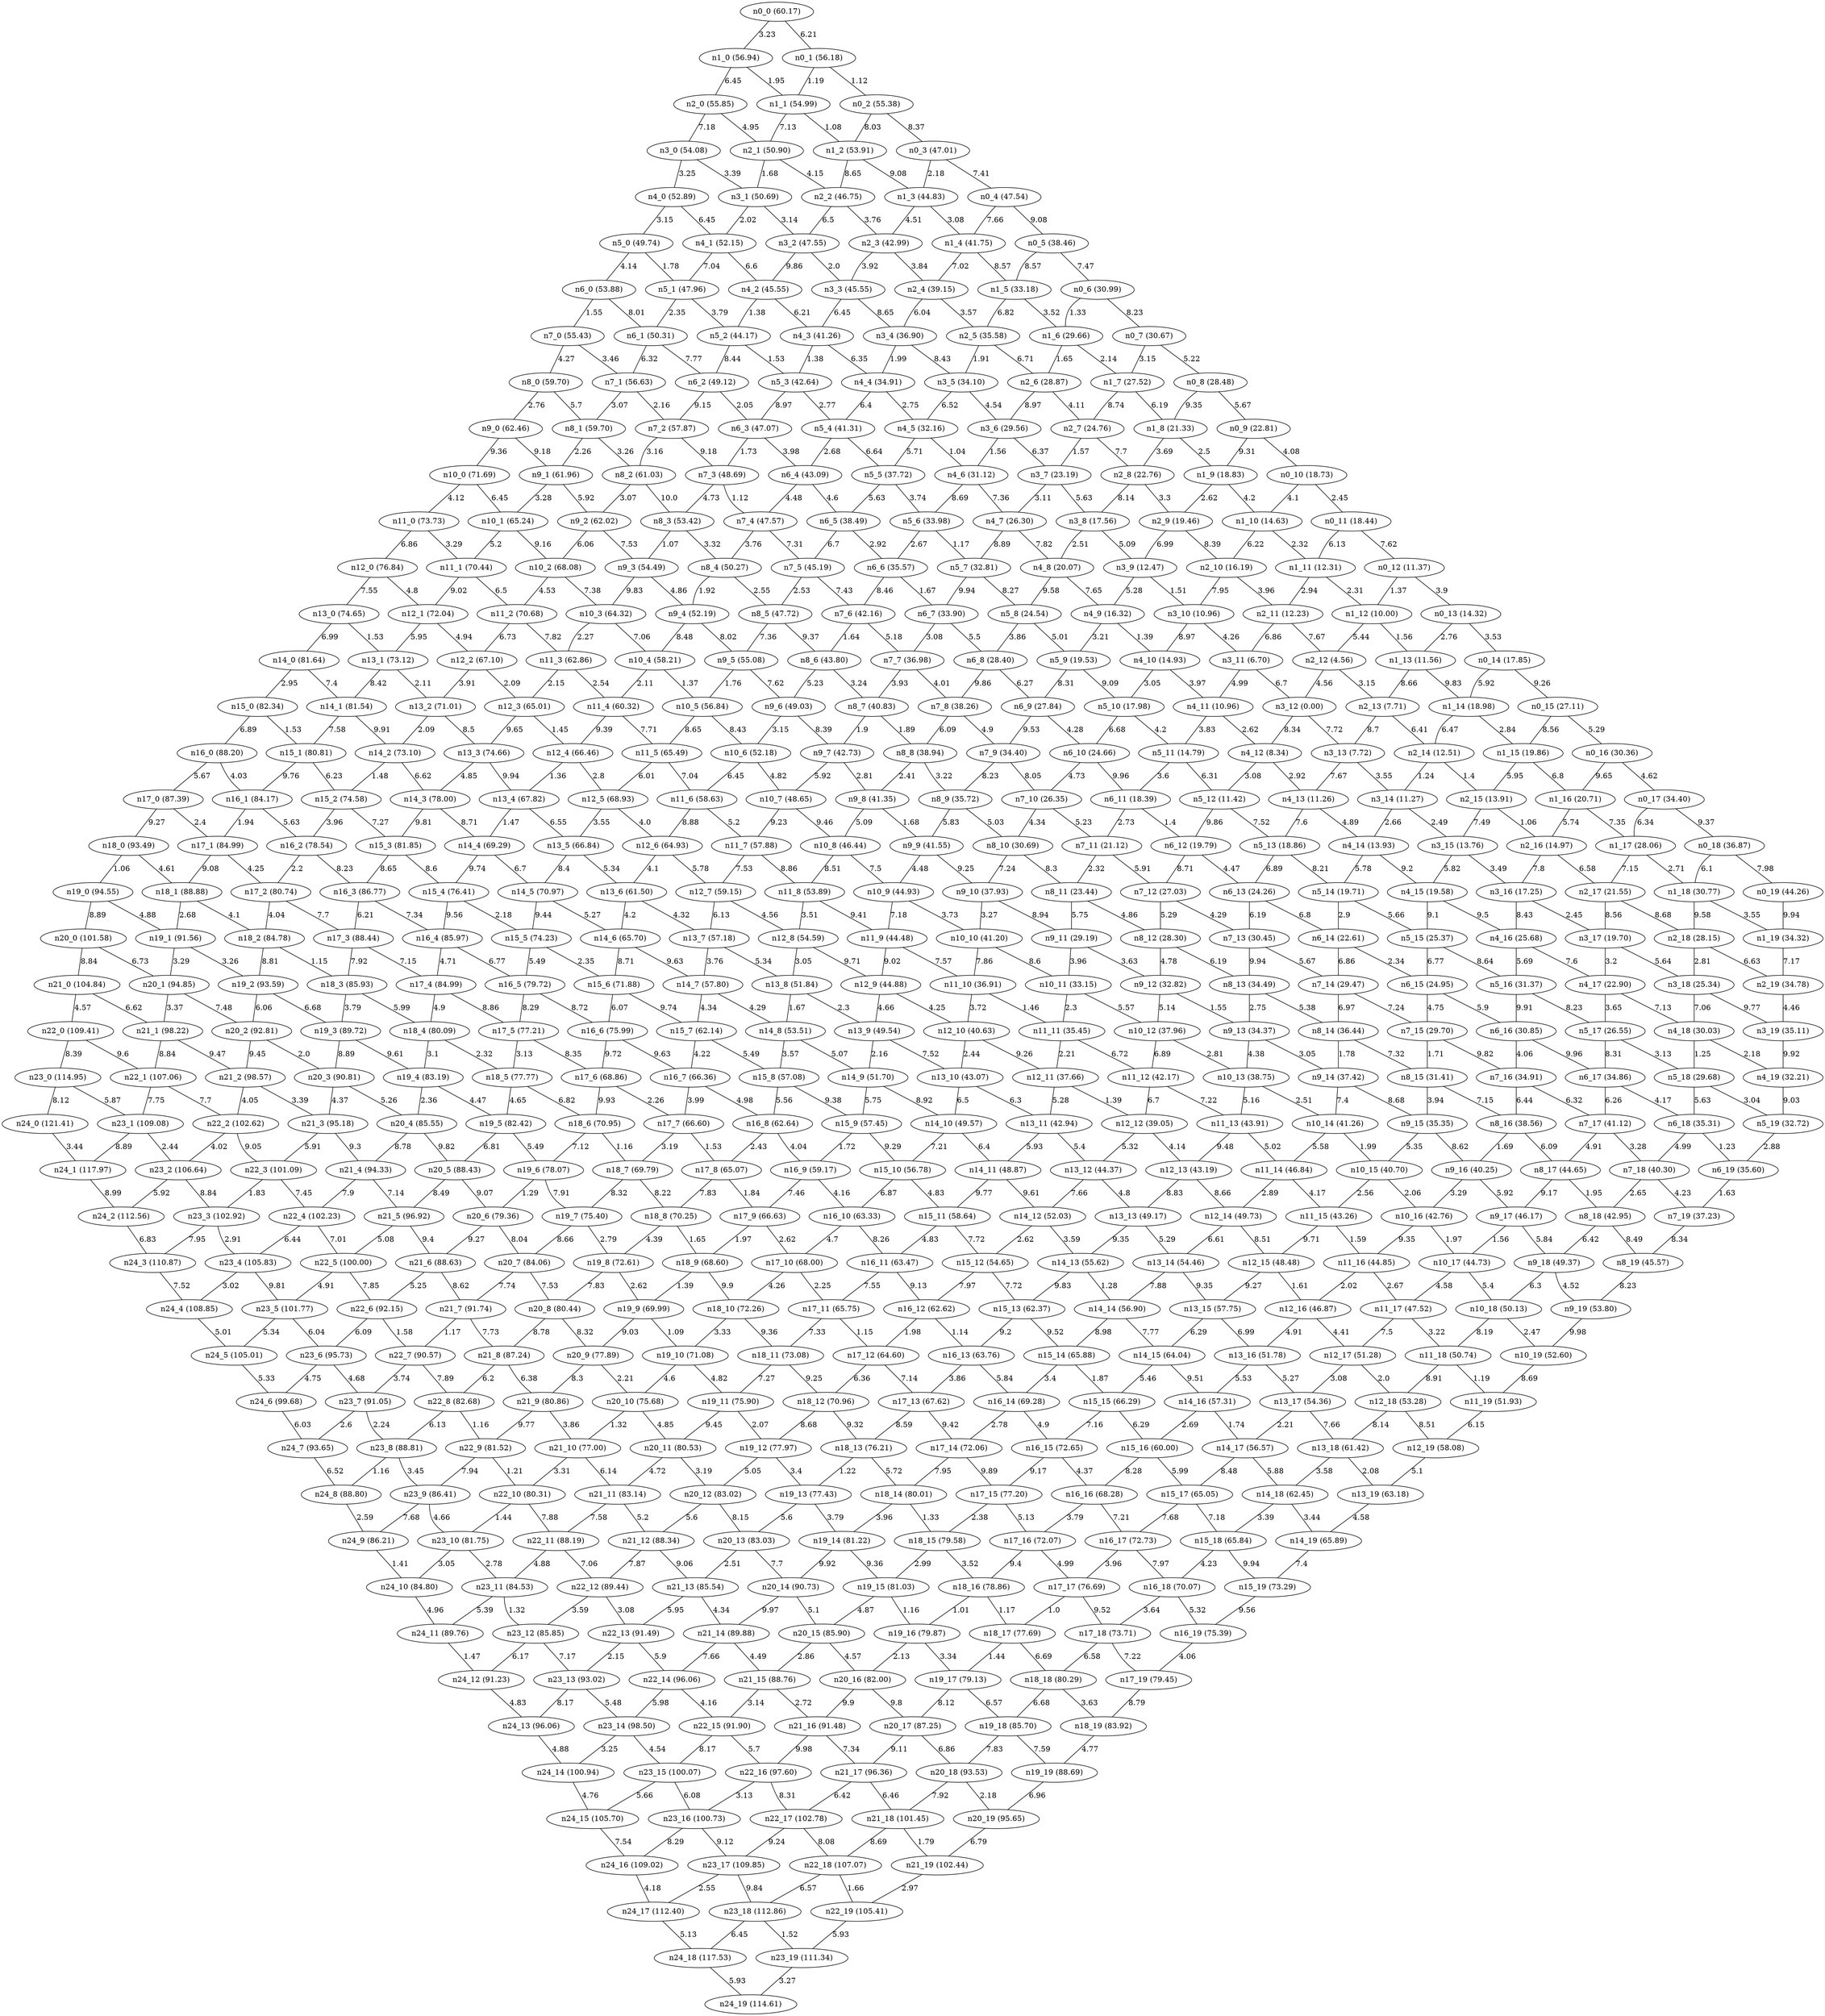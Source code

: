 graph G {
"n3_12 (0.00)";
"n22_8 (82.68)";
"n8_15 (31.41)";
"n9_6 (49.03)";
"n15_18 (65.84)";
"n23_16 (100.73)";
"n22_16 (97.60)";
"n11_11 (35.45)";
"n1_11 (12.31)";
"n9_0 (62.46)";
"n15_16 (60.00)";
"n11_10 (36.91)";
"n18_19 (83.92)";
"n16_11 (63.47)";
"n5_19 (32.72)";
"n22_4 (102.23)";
"n23_17 (109.85)";
"n14_15 (64.04)";
"n19_6 (78.07)";
"n6_16 (30.85)";
"n10_6 (52.18)";
"n17_3 (88.44)";
"n24_10 (84.80)";
"n20_13 (83.03)";
"n14_5 (70.97)";
"n19_18 (85.70)";
"n20_2 (92.81)";
"n22_3 (101.09)";
"n15_8 (57.08)";
"n24_4 (108.85)";
"n18_12 (70.96)";
"n16_4 (85.97)";
"n1_6 (29.66)";
"n7_19 (37.23)";
"n3_11 (6.70)";
"n10_9 (44.93)";
"n4_3 (41.26)";
"n12_12 (39.05)";
"n13_15 (57.75)";
"n18_18 (80.29)";
"n6_0 (53.88)";
"n1_3 (44.83)";
"n20_18 (93.53)";
"n16_17 (72.73)";
"n16_10 (63.33)";
"n12_8 (54.59)";
"n17_11 (65.75)";
"n24_0 (121.41)";
"n21_12 (88.34)";
"n5_3 (42.64)";
"n16_8 (62.64)";
"n16_7 (66.36)";
"n24_13 (96.06)";
"n23_15 (100.07)";
"n2_14 (12.51)";
"n17_18 (73.71)";
"n24_12 (91.23)";
"n14_14 (56.90)";
"n20_0 (101.58)";
"n12_2 (67.10)";
"n2_18 (28.15)";
"n23_18 (112.86)";
"n10_0 (71.69)";
"n6_19 (35.60)";
"n8_12 (28.30)";
"n22_13 (91.49)";
"n0_0 (60.17)";
"n9_7 (42.73)";
"n5_16 (31.37)";
"n13_1 (73.12)";
"n18_5 (77.77)";
"n0_2 (55.38)";
"n17_0 (87.39)";
"n5_18 (29.68)";
"n2_0 (55.85)";
"n18_13 (76.21)";
"n2_2 (46.75)";
"n14_18 (62.45)";
"n21_7 (91.74)";
"n10_10 (41.20)";
"n24_3 (110.87)";
"n20_11 (80.53)";
"n24_14 (100.94)";
"n21_19 (102.44)";
"n3_8 (17.56)";
"n3_2 (47.55)";
"n5_6 (33.98)";
"n20_3 (90.81)";
"n11_1 (70.44)";
"n21_0 (104.84)";
"n17_16 (72.07)";
"n9_4 (52.19)";
"n3_6 (29.56)";
"n7_12 (27.03)";
"n22_14 (96.06)";
"n17_9 (66.63)";
"n12_5 (68.93)";
"n13_16 (51.78)";
"n3_14 (11.27)";
"n8_18 (42.95)";
"n9_10 (37.93)";
"n14_2 (73.10)";
"n18_16 (78.86)";
"n15_14 (65.88)";
"n14_4 (69.29)";
"n15_9 (57.45)";
"n22_19 (105.41)";
"n18_10 (72.26)";
"n12_6 (64.93)";
"n5_11 (14.79)";
"n6_6 (35.57)";
"n20_6 (79.36)";
"n3_9 (12.47)";
"n0_5 (38.46)";
"n1_13 (11.56)";
"n24_11 (89.76)";
"n0_3 (47.01)";
"n11_12 (42.17)";
"n16_3 (86.77)";
"n12_14 (49.73)";
"n5_10 (17.98)";
"n22_0 (109.41)";
"n2_10 (16.19)";
"n10_16 (42.76)";
"n11_13 (43.91)";
"n20_10 (75.68)";
"n15_10 (56.78)";
"n16_19 (75.39)";
"n1_18 (30.77)";
"n14_17 (56.57)";
"n21_4 (94.33)";
"n17_17 (76.69)";
"n20_15 (85.90)";
"n8_9 (35.72)";
"n13_10 (43.07)";
"n6_5 (38.49)";
"n5_17 (26.55)";
"n19_17 (79.13)";
"n21_14 (89.88)";
"n24_6 (99.68)";
"n24_9 (86.21)";
"n0_4 (47.54)";
"n4_1 (52.15)";
"n4_18 (30.03)";
"n17_7 (66.60)";
"n8_1 (59.70)";
"n10_14 (41.26)";
"n23_2 (106.64)";
"n17_5 (77.21)";
"n19_3 (89.72)";
"n14_11 (48.87)";
"n7_1 (56.63)";
"n14_16 (57.31)";
"n16_18 (70.07)";
"n20_12 (83.02)";
"n19_11 (75.90)";
"n7_8 (38.26)";
"n12_17 (51.28)";
"n6_4 (43.09)";
"n15_13 (62.37)";
"n12_10 (40.63)";
"n24_18 (117.53)";
"n0_16 (30.36)";
"n13_14 (54.46)";
"n9_2 (62.02)";
"n7_7 (36.98)";
"n10_12 (37.96)";
"n24_16 (109.02)";
"n12_0 (76.84)";
"n14_7 (57.80)";
"n16_6 (75.99)";
"n8_4 (50.27)";
"n15_2 (74.58)";
"n17_1 (84.99)";
"n0_12 (11.37)";
"n4_13 (11.26)";
"n1_0 (56.94)";
"n5_1 (47.96)";
"n17_4 (84.99)";
"n5_8 (24.54)";
"n17_12 (64.60)";
"n0_6 (30.99)";
"n12_19 (58.08)";
"n9_16 (40.25)";
"n15_0 (82.34)";
"n9_1 (61.96)";
"n9_8 (41.35)";
"n0_19 (44.26)";
"n20_14 (90.73)";
"n0_1 (56.18)";
"n6_11 (18.39)";
"n4_12 (8.34)";
"n13_18 (61.42)";
"n23_11 (84.53)";
"n17_14 (72.06)";
"n21_3 (95.18)";
"n0_11 (18.44)";
"n18_6 (70.95)";
"n2_12 (4.56)";
"n12_7 (59.15)";
"n12_9 (44.88)";
"n11_17 (47.52)";
"n6_10 (24.66)";
"n16_9 (59.17)";
"n0_15 (27.11)";
"n23_7 (91.05)";
"n24_15 (105.70)";
"n11_16 (44.85)";
"n20_8 (80.44)";
"n7_11 (21.12)";
"n5_2 (44.17)";
"n18_8 (70.25)";
"n7_4 (47.57)";
"n23_12 (85.85)";
"n3_7 (23.19)";
"n13_2 (71.01)";
"n22_15 (91.90)";
"n21_17 (96.36)";
"n7_14 (29.47)";
"n19_15 (81.03)";
"n4_15 (19.58)";
"n11_2 (70.68)";
"n16_15 (72.65)";
"n13_0 (74.65)";
"n24_2 (112.56)";
"n18_7 (69.79)";
"n23_1 (109.08)";
"n15_19 (73.29)";
"n1_19 (34.32)";
"n5_9 (19.53)";
"n5_12 (11.42)";
"n21_15 (88.76)";
"n22_18 (107.07)";
"n21_13 (85.54)";
"n12_15 (48.48)";
"n23_10 (81.75)";
"n6_7 (33.90)";
"n19_2 (93.59)";
"n21_18 (101.45)";
"n3_5 (34.10)";
"n18_2 (84.78)";
"n14_9 (51.70)";
"n1_1 (54.99)";
"n19_8 (72.61)";
"n22_11 (88.19)";
"n2_9 (19.46)";
"n3_19 (35.11)";
"n5_4 (41.31)";
"n16_13 (63.76)";
"n0_14 (17.85)";
"n4_11 (10.96)";
"n12_18 (53.28)";
"n17_8 (65.07)";
"n3_4 (36.90)";
"n11_0 (73.73)";
"n23_0 (114.95)";
"n2_3 (42.99)";
"n11_7 (57.88)";
"n22_1 (107.06)";
"n12_4 (66.46)";
"n14_10 (49.57)";
"n24_8 (88.80)";
"n2_4 (39.15)";
"n16_5 (79.72)";
"n3_15 (13.76)";
"n24_7 (93.65)";
"n21_6 (88.63)";
"n7_18 (40.30)";
"n7_5 (45.19)";
"n2_8 (22.76)";
"n18_3 (85.93)";
"n24_1 (117.97)";
"n13_5 (66.84)";
"n17_6 (68.86)";
"n14_0 (81.64)";
"n0_8 (28.48)";
"n14_1 (81.54)";
"n18_1 (88.88)";
"n6_17 (34.86)";
"n13_4 (67.82)";
"n19_1 (91.56)";
"n22_9 (81.52)";
"n13_12 (44.37)";
"n22_6 (92.15)";
"n1_16 (20.71)";
"n6_3 (47.07)";
"n4_2 (45.55)";
"n10_17 (44.73)";
"n14_8 (53.51)";
"n4_10 (14.93)";
"n3_13 (7.72)";
"n8_2 (61.03)";
"n13_8 (51.84)";
"n1_12 (10.00)";
"n2_6 (28.87)";
"n16_1 (84.17)";
"n13_17 (54.36)";
"n3_18 (25.34)";
"n3_17 (19.70)";
"n18_15 (79.58)";
"n5_5 (37.72)";
"n21_1 (98.22)";
"n13_11 (42.94)";
"n21_2 (98.57)";
"n13_13 (49.17)";
"n7_2 (57.87)";
"n6_15 (24.95)";
"n8_3 (53.42)";
"n6_14 (22.61)";
"n1_5 (33.18)";
"n19_13 (77.43)";
"n0_13 (14.32)";
"n8_5 (47.72)";
"n3_10 (10.96)";
"n9_12 (32.82)";
"n8_7 (40.83)";
"n19_14 (81.22)";
"n1_17 (28.06)";
"n8_8 (38.94)";
"n7_13 (30.45)";
"n20_7 (84.06)";
"n20_1 (94.85)";
"n11_18 (50.74)";
"n18_9 (68.60)";
"n19_5 (82.42)";
"n0_7 (30.67)";
"n9_5 (55.08)";
"n15_11 (58.64)";
"n1_15 (19.86)";
"n3_1 (50.69)";
"n11_4 (60.32)";
"n15_3 (81.85)";
"n9_3 (54.49)";
"n15_15 (66.29)";
"n2_11 (12.23)";
"n9_15 (35.35)";
"n8_13 (34.49)";
"n13_7 (57.18)";
"n15_1 (80.81)";
"n21_11 (83.14)";
"n15_6 (71.88)";
"n7_10 (26.35)";
"n15_17 (65.05)";
"n5_13 (18.86)";
"n4_8 (20.07)";
"n19_19 (88.69)";
"n8_16 (38.56)";
"n8_0 (59.70)";
"n7_15 (29.70)";
"n23_8 (88.81)";
"n23_4 (105.83)";
"n23_9 (86.41)";
"n1_8 (21.33)";
"n6_12 (19.79)";
"n8_6 (43.80)";
"n23_14 (98.50)";
"n7_17 (41.12)";
"n14_12 (52.03)";
"n9_19 (53.80)";
"n13_3 (74.66)";
"n10_13 (38.75)";
"n14_3 (78.00)";
"n24_19 (114.61)";
"n23_13 (93.02)";
"n8_14 (36.44)";
"n11_19 (51.93)";
"n9_14 (37.42)";
"n2_7 (24.76)";
"n7_16 (34.91)";
"n19_10 (71.08)";
"n6_18 (35.31)";
"n10_11 (33.15)";
"n5_14 (19.71)";
"n15_7 (62.14)";
"n18_11 (73.08)";
"n23_5 (101.77)";
"n8_10 (30.69)";
"n2_16 (14.97)";
"n10_15 (40.70)";
"n24_17 (112.40)";
"n19_0 (94.55)";
"n14_6 (65.70)";
"n19_4 (83.19)";
"n21_5 (96.92)";
"n22_5 (100.00)";
"n15_12 (54.65)";
"n16_12 (62.62)";
"n4_14 (13.93)";
"n17_2 (80.74)";
"n6_8 (28.40)";
"n18_0 (93.49)";
"n22_2 (102.62)";
"n8_17 (44.65)";
"n16_14 (69.28)";
"n1_7 (27.52)";
"n17_19 (79.45)";
"n20_9 (77.89)";
"n4_4 (34.91)";
"n2_15 (13.91)";
"n8_19 (45.57)";
"n11_5 (65.49)";
"n4_0 (52.89)";
"n20_17 (87.25)";
"n4_5 (32.16)";
"n1_9 (18.83)";
"n3_0 (54.08)";
"n0_17 (34.40)";
"n2_5 (35.58)";
"n1_10 (14.63)";
"n19_7 (75.40)";
"n10_4 (58.21)";
"n6_1 (50.31)";
"n8_11 (23.44)";
"n23_6 (95.73)";
"n12_16 (46.87)";
"n19_9 (69.99)";
"n11_15 (43.26)";
"n9_18 (49.37)";
"n14_19 (65.89)";
"n17_10 (68.00)";
"n1_14 (18.98)";
"n6_2 (49.12)";
"n7_9 (34.40)";
"n18_17 (77.69)";
"n11_3 (62.86)";
"n16_2 (78.54)";
"n12_11 (37.66)";
"n4_7 (26.30)";
"n19_16 (79.87)";
"n9_11 (29.19)";
"n10_19 (52.60)";
"n2_13 (7.71)";
"n12_1 (72.04)";
"n17_13 (67.62)";
"n17_15 (77.20)";
"n10_3 (64.32)";
"n11_6 (58.63)";
"n11_9 (44.48)";
"n18_4 (80.09)";
"n23_19 (111.34)";
"n10_18 (50.13)";
"n4_19 (32.21)";
"n0_18 (36.87)";
"n12_3 (65.01)";
"n9_9 (41.55)";
"n22_17 (102.78)";
"n3_16 (17.25)";
"n10_5 (56.84)";
"n15_4 (76.41)";
"n7_0 (55.43)";
"n11_14 (46.84)";
"n2_17 (21.55)";
"n4_16 (25.68)";
"n4_17 (22.90)";
"n15_5 (74.23)";
"n5_15 (25.37)";
"n20_16 (82.00)";
"n22_7 (90.57)";
"n21_10 (77.00)";
"n24_5 (105.01)";
"n21_9 (80.86)";
"n6_9 (27.84)";
"n0_10 (18.73)";
"n6_13 (24.26)";
"n4_6 (31.12)";
"n0_9 (22.81)";
"n11_8 (53.89)";
"n12_13 (43.19)";
"n16_0 (88.20)";
"n14_13 (55.62)";
"n16_16 (68.28)";
"n13_9 (49.54)";
"n1_4 (41.75)";
"n10_2 (68.08)";
"n5_0 (49.74)";
"n10_7 (48.65)";
"n3_3 (45.55)";
"n22_10 (80.31)";
"n9_13 (34.37)";
"n23_3 (102.92)";
"n20_19 (95.65)";
"n9_17 (46.17)";
"n5_7 (32.81)";
"n1_2 (53.91)";
"n20_5 (88.43)";
"n13_19 (63.18)";
"n13_6 (61.50)";
"n21_8 (87.24)";
"n10_8 (46.44)";
"n7_3 (48.69)";
"n7_6 (42.16)";
"n2_1 (50.90)";
"n18_14 (80.01)";
"n22_12 (89.44)";
"n4_9 (16.32)";
"n20_4 (85.55)";
"n19_12 (77.97)";
"n21_16 (91.48)";
"n2_19 (34.78)";
"n10_1 (65.24)";
"n21_17 (96.36)" -- "n22_17 (102.78)" [label="6.42"];
"n0_10 (18.73)" -- "n0_11 (18.44)" [label="2.45"];
"n3_1 (50.69)" -- "n4_1 (52.15)" [label="2.02"];
"n21_16 (91.48)" -- "n21_17 (96.36)" [label="7.34"];
"n4_2 (45.55)" -- "n4_3 (41.26)" [label="6.21"];
"n8_11 (23.44)" -- "n9_11 (29.19)" [label="5.75"];
"n8_8 (38.94)" -- "n9_8 (41.35)" [label="2.41"];
"n2_7 (24.76)" -- "n3_7 (23.19)" [label="1.57"];
"n9_19 (53.80)" -- "n10_19 (52.60)" [label="9.98"];
"n13_10 (43.07)" -- "n14_10 (49.57)" [label="6.5"];
"n22_7 (90.57)" -- "n23_7 (91.05)" [label="3.74"];
"n1_13 (11.56)" -- "n2_13 (7.71)" [label="8.66"];
"n0_7 (30.67)" -- "n1_7 (27.52)" [label="3.15"];
"n22_15 (91.90)" -- "n23_15 (100.07)" [label="8.17"];
"n18_0 (93.49)" -- "n18_1 (88.88)" [label="4.61"];
"n23_10 (81.75)" -- "n24_10 (84.80)" [label="3.05"];
"n12_1 (72.04)" -- "n13_1 (73.12)" [label="5.95"];
"n18_10 (72.26)" -- "n18_11 (73.08)" [label="9.36"];
"n19_18 (85.70)" -- "n19_19 (88.69)" [label="7.59"];
"n17_9 (66.63)" -- "n18_9 (68.60)" [label="1.97"];
"n0_2 (55.38)" -- "n1_2 (53.91)" [label="8.03"];
"n24_13 (96.06)" -- "n24_14 (100.94)" [label="4.88"];
"n13_3 (74.66)" -- "n14_3 (78.00)" [label="4.85"];
"n16_5 (79.72)" -- "n16_6 (75.99)" [label="8.72"];
"n10_15 (40.70)" -- "n11_15 (43.26)" [label="2.56"];
"n5_14 (19.71)" -- "n6_14 (22.61)" [label="2.9"];
"n4_8 (20.07)" -- "n4_9 (16.32)" [label="7.65"];
"n14_18 (62.45)" -- "n14_19 (65.89)" [label="3.44"];
"n1_11 (12.31)" -- "n2_11 (12.23)" [label="2.94"];
"n7_11 (21.12)" -- "n7_12 (27.03)" [label="5.91"];
"n16_9 (59.17)" -- "n17_9 (66.63)" [label="7.46"];
"n0_8 (28.48)" -- "n0_9 (22.81)" [label="5.67"];
"n5_5 (37.72)" -- "n6_5 (38.49)" [label="5.63"];
"n3_1 (50.69)" -- "n3_2 (47.55)" [label="3.14"];
"n8_14 (36.44)" -- "n9_14 (37.42)" [label="1.78"];
"n21_11 (83.14)" -- "n22_11 (88.19)" [label="7.58"];
"n2_12 (4.56)" -- "n3_12 (0.00)" [label="4.56"];
"n18_5 (77.77)" -- "n18_6 (70.95)" [label="6.82"];
"n16_12 (62.62)" -- "n17_12 (64.60)" [label="1.98"];
"n4_14 (13.93)" -- "n4_15 (19.58)" [label="9.2"];
"n13_9 (49.54)" -- "n14_9 (51.70)" [label="2.16"];
"n3_7 (23.19)" -- "n4_7 (26.30)" [label="3.11"];
"n3_5 (34.10)" -- "n4_5 (32.16)" [label="6.52"];
"n20_4 (85.55)" -- "n21_4 (94.33)" [label="8.78"];
"n1_19 (34.32)" -- "n2_19 (34.78)" [label="7.17"];
"n3_16 (17.25)" -- "n3_17 (19.70)" [label="2.45"];
"n15_2 (74.58)" -- "n16_2 (78.54)" [label="3.96"];
"n22_16 (97.60)" -- "n22_17 (102.78)" [label="8.31"];
"n17_7 (66.60)" -- "n18_7 (69.79)" [label="3.19"];
"n21_1 (98.22)" -- "n21_2 (98.57)" [label="9.47"];
"n10_7 (48.65)" -- "n11_7 (57.88)" [label="9.23"];
"n3_9 (12.47)" -- "n4_9 (16.32)" [label="5.28"];
"n16_2 (78.54)" -- "n16_3 (86.77)" [label="8.23"];
"n16_14 (69.28)" -- "n16_15 (72.65)" [label="4.9"];
"n11_13 (43.91)" -- "n11_14 (46.84)" [label="5.02"];
"n6_8 (28.40)" -- "n6_9 (27.84)" [label="6.27"];
"n10_5 (56.84)" -- "n10_6 (52.18)" [label="8.43"];
"n5_19 (32.72)" -- "n6_19 (35.60)" [label="2.88"];
"n12_5 (68.93)" -- "n12_6 (64.93)" [label="4.0"];
"n6_10 (24.66)" -- "n7_10 (26.35)" [label="4.73"];
"n19_1 (91.56)" -- "n20_1 (94.85)" [label="3.29"];
"n20_1 (94.85)" -- "n21_1 (98.22)" [label="3.37"];
"n12_9 (44.88)" -- "n13_9 (49.54)" [label="4.66"];
"n14_14 (56.90)" -- "n14_15 (64.04)" [label="7.77"];
"n12_0 (76.84)" -- "n13_0 (74.65)" [label="7.55"];
"n6_16 (30.85)" -- "n7_16 (34.91)" [label="4.06"];
"n6_11 (18.39)" -- "n6_12 (19.79)" [label="1.4"];
"n15_15 (66.29)" -- "n16_15 (72.65)" [label="7.16"];
"n24_9 (86.21)" -- "n24_10 (84.80)" [label="1.41"];
"n8_15 (31.41)" -- "n8_16 (38.56)" [label="7.15"];
"n1_0 (56.94)" -- "n1_1 (54.99)" [label="1.95"];
"n6_4 (43.09)" -- "n7_4 (47.57)" [label="4.48"];
"n1_16 (20.71)" -- "n2_16 (14.97)" [label="5.74"];
"n2_8 (22.76)" -- "n2_9 (19.46)" [label="3.3"];
"n0_10 (18.73)" -- "n1_10 (14.63)" [label="4.1"];
"n20_17 (87.25)" -- "n20_18 (93.53)" [label="6.86"];
"n4_0 (52.89)" -- "n5_0 (49.74)" [label="3.15"];
"n13_9 (49.54)" -- "n13_10 (43.07)" [label="7.52"];
"n23_1 (109.08)" -- "n23_2 (106.64)" [label="2.44"];
"n22_4 (102.23)" -- "n23_4 (105.83)" [label="6.44"];
"n14_16 (57.31)" -- "n15_16 (60.00)" [label="2.69"];
"n2_18 (28.15)" -- "n3_18 (25.34)" [label="2.81"];
"n19_9 (69.99)" -- "n20_9 (77.89)" [label="9.03"];
"n4_1 (52.15)" -- "n4_2 (45.55)" [label="6.6"];
"n9_11 (29.19)" -- "n10_11 (33.15)" [label="3.96"];
"n10_0 (71.69)" -- "n11_0 (73.73)" [label="4.12"];
"n19_7 (75.40)" -- "n19_8 (72.61)" [label="2.79"];
"n8_3 (53.42)" -- "n8_4 (50.27)" [label="3.32"];
"n1_2 (53.91)" -- "n1_3 (44.83)" [label="9.08"];
"n5_16 (31.37)" -- "n5_17 (26.55)" [label="8.23"];
"n13_13 (49.17)" -- "n14_13 (55.62)" [label="9.35"];
"n7_18 (40.30)" -- "n7_19 (37.23)" [label="4.23"];
"n14_10 (49.57)" -- "n15_10 (56.78)" [label="7.21"];
"n22_19 (105.41)" -- "n23_19 (111.34)" [label="5.93"];
"n14_15 (64.04)" -- "n14_16 (57.31)" [label="9.51"];
"n15_7 (62.14)" -- "n15_8 (57.08)" [label="5.49"];
"n11_10 (36.91)" -- "n12_10 (40.63)" [label="3.72"];
"n16_11 (63.47)" -- "n17_11 (65.75)" [label="7.55"];
"n20_9 (77.89)" -- "n20_10 (75.68)" [label="2.21"];
"n8_1 (59.70)" -- "n8_2 (61.03)" [label="3.26"];
"n18_0 (93.49)" -- "n19_0 (94.55)" [label="1.06"];
"n3_3 (45.55)" -- "n4_3 (41.26)" [label="6.45"];
"n3_12 (0.00)" -- "n3_13 (7.72)" [label="7.72"];
"n10_4 (58.21)" -- "n11_4 (60.32)" [label="2.11"];
"n17_2 (80.74)" -- "n18_2 (84.78)" [label="4.04"];
"n14_9 (51.70)" -- "n15_9 (57.45)" [label="5.75"];
"n4_9 (16.32)" -- "n5_9 (19.53)" [label="3.21"];
"n17_14 (72.06)" -- "n17_15 (77.20)" [label="9.89"];
"n17_6 (68.86)" -- "n17_7 (66.60)" [label="2.26"];
"n21_11 (83.14)" -- "n21_12 (88.34)" [label="5.2"];
"n16_10 (63.33)" -- "n17_10 (68.00)" [label="4.7"];
"n7_6 (42.16)" -- "n7_7 (36.98)" [label="5.18"];
"n3_13 (7.72)" -- "n3_14 (11.27)" [label="3.55"];
"n9_14 (37.42)" -- "n10_14 (41.26)" [label="7.4"];
"n22_3 (101.09)" -- "n22_4 (102.23)" [label="7.45"];
"n15_11 (58.64)" -- "n15_12 (54.65)" [label="7.72"];
"n22_10 (80.31)" -- "n23_10 (81.75)" [label="1.44"];
"n7_19 (37.23)" -- "n8_19 (45.57)" [label="8.34"];
"n4_12 (8.34)" -- "n5_12 (11.42)" [label="3.08"];
"n15_16 (60.00)" -- "n16_16 (68.28)" [label="8.28"];
"n10_9 (44.93)" -- "n10_10 (41.20)" [label="3.73"];
"n2_6 (28.87)" -- "n2_7 (24.76)" [label="4.11"];
"n0_4 (47.54)" -- "n1_4 (41.75)" [label="7.66"];
"n0_18 (36.87)" -- "n0_19 (44.26)" [label="7.98"];
"n13_6 (61.50)" -- "n14_6 (65.70)" [label="4.2"];
"n8_13 (34.49)" -- "n9_13 (34.37)" [label="2.75"];
"n11_4 (60.32)" -- "n11_5 (65.49)" [label="7.71"];
"n24_17 (112.40)" -- "n24_18 (117.53)" [label="5.13"];
"n6_14 (22.61)" -- "n7_14 (29.47)" [label="6.86"];
"n11_10 (36.91)" -- "n11_11 (35.45)" [label="1.46"];
"n8_4 (50.27)" -- "n8_5 (47.72)" [label="2.55"];
"n22_0 (109.41)" -- "n22_1 (107.06)" [label="9.6"];
"n17_7 (66.60)" -- "n17_8 (65.07)" [label="1.53"];
"n10_7 (48.65)" -- "n10_8 (46.44)" [label="9.46"];
"n5_12 (11.42)" -- "n6_12 (19.79)" [label="9.86"];
"n6_7 (33.90)" -- "n7_7 (36.98)" [label="3.08"];
"n20_7 (84.06)" -- "n21_7 (91.74)" [label="7.74"];
"n22_13 (91.49)" -- "n22_14 (96.06)" [label="5.9"];
"n8_6 (43.80)" -- "n8_7 (40.83)" [label="3.24"];
"n17_12 (64.60)" -- "n17_13 (67.62)" [label="7.14"];
"n23_1 (109.08)" -- "n24_1 (117.97)" [label="8.89"];
"n15_16 (60.00)" -- "n15_17 (65.05)" [label="5.99"];
"n17_5 (77.21)" -- "n18_5 (77.77)" [label="3.13"];
"n8_1 (59.70)" -- "n9_1 (61.96)" [label="2.26"];
"n18_6 (70.95)" -- "n18_7 (69.79)" [label="1.16"];
"n20_10 (75.68)" -- "n20_11 (80.53)" [label="4.85"];
"n13_8 (51.84)" -- "n14_8 (53.51)" [label="1.67"];
"n15_13 (62.37)" -- "n15_14 (65.88)" [label="9.52"];
"n11_12 (42.17)" -- "n11_13 (43.91)" [label="7.22"];
"n12_16 (46.87)" -- "n13_16 (51.78)" [label="4.91"];
"n5_18 (29.68)" -- "n5_19 (32.72)" [label="3.04"];
"n23_19 (111.34)" -- "n24_19 (114.61)" [label="3.27"];
"n12_9 (44.88)" -- "n12_10 (40.63)" [label="4.25"];
"n17_15 (77.20)" -- "n17_16 (72.07)" [label="5.13"];
"n4_10 (14.93)" -- "n4_11 (10.96)" [label="3.97"];
"n2_18 (28.15)" -- "n2_19 (34.78)" [label="6.63"];
"n0_13 (14.32)" -- "n1_13 (11.56)" [label="2.76"];
"n23_3 (102.92)" -- "n24_3 (110.87)" [label="7.95"];
"n14_18 (62.45)" -- "n15_18 (65.84)" [label="3.39"];
"n24_8 (88.80)" -- "n24_9 (86.21)" [label="2.59"];
"n21_12 (88.34)" -- "n22_12 (89.44)" [label="7.87"];
"n21_5 (96.92)" -- "n22_5 (100.00)" [label="5.08"];
"n7_14 (29.47)" -- "n8_14 (36.44)" [label="6.97"];
"n21_7 (91.74)" -- "n21_8 (87.24)" [label="7.73"];
"n14_1 (81.54)" -- "n14_2 (73.10)" [label="9.91"];
"n9_12 (32.82)" -- "n10_12 (37.96)" [label="5.14"];
"n23_9 (86.41)" -- "n23_10 (81.75)" [label="4.66"];
"n9_4 (52.19)" -- "n10_4 (58.21)" [label="8.48"];
"n17_11 (65.75)" -- "n17_12 (64.60)" [label="1.15"];
"n20_19 (95.65)" -- "n21_19 (102.44)" [label="6.79"];
"n23_11 (84.53)" -- "n23_12 (85.85)" [label="1.32"];
"n6_10 (24.66)" -- "n6_11 (18.39)" [label="9.96"];
"n11_13 (43.91)" -- "n12_13 (43.19)" [label="9.48"];
"n12_14 (49.73)" -- "n12_15 (48.48)" [label="8.51"];
"n16_19 (75.39)" -- "n17_19 (79.45)" [label="4.06"];
"n23_15 (100.07)" -- "n24_15 (105.70)" [label="5.66"];
"n4_16 (25.68)" -- "n4_17 (22.90)" [label="7.6"];
"n23_7 (91.05)" -- "n23_8 (88.81)" [label="2.24"];
"n12_16 (46.87)" -- "n12_17 (51.28)" [label="4.41"];
"n14_11 (48.87)" -- "n15_11 (58.64)" [label="9.77"];
"n9_18 (49.37)" -- "n9_19 (53.80)" [label="4.52"];
"n21_6 (88.63)" -- "n21_7 (91.74)" [label="8.62"];
"n15_17 (65.05)" -- "n16_17 (72.73)" [label="7.68"];
"n14_14 (56.90)" -- "n15_14 (65.88)" [label="8.98"];
"n5_1 (47.96)" -- "n6_1 (50.31)" [label="2.35"];
"n6_18 (35.31)" -- "n6_19 (35.60)" [label="1.23"];
"n20_1 (94.85)" -- "n20_2 (92.81)" [label="7.48"];
"n0_19 (44.26)" -- "n1_19 (34.32)" [label="9.94"];
"n2_4 (39.15)" -- "n2_5 (35.58)" [label="3.57"];
"n8_18 (42.95)" -- "n8_19 (45.57)" [label="8.49"];
"n15_10 (56.78)" -- "n15_11 (58.64)" [label="4.83"];
"n12_10 (40.63)" -- "n12_11 (37.66)" [label="9.26"];
"n7_3 (48.69)" -- "n7_4 (47.57)" [label="1.12"];
"n10_14 (41.26)" -- "n11_14 (46.84)" [label="5.58"];
"n4_6 (31.12)" -- "n5_6 (33.98)" [label="8.69"];
"n12_8 (54.59)" -- "n12_9 (44.88)" [label="9.71"];
"n14_13 (55.62)" -- "n14_14 (56.90)" [label="1.28"];
"n15_3 (81.85)" -- "n16_3 (86.77)" [label="8.65"];
"n16_10 (63.33)" -- "n16_11 (63.47)" [label="8.26"];
"n16_7 (66.36)" -- "n17_7 (66.60)" [label="3.99"];
"n3_2 (47.55)" -- "n4_2 (45.55)" [label="9.86"];
"n5_4 (41.31)" -- "n5_5 (37.72)" [label="6.64"];
"n8_13 (34.49)" -- "n8_14 (36.44)" [label="5.38"];
"n23_9 (86.41)" -- "n24_9 (86.21)" [label="7.68"];
"n12_7 (59.15)" -- "n12_8 (54.59)" [label="4.56"];
"n14_7 (57.80)" -- "n14_8 (53.51)" [label="4.29"];
"n11_9 (44.48)" -- "n12_9 (44.88)" [label="9.02"];
"n13_14 (54.46)" -- "n14_14 (56.90)" [label="7.88"];
"n10_2 (68.08)" -- "n10_3 (64.32)" [label="7.38"];
"n20_13 (83.03)" -- "n20_14 (90.73)" [label="7.7"];
"n6_0 (53.88)" -- "n6_1 (50.31)" [label="8.01"];
"n7_6 (42.16)" -- "n8_6 (43.80)" [label="1.64"];
"n0_0 (60.17)" -- "n1_0 (56.94)" [label="3.23"];
"n12_11 (37.66)" -- "n12_12 (39.05)" [label="1.39"];
"n22_5 (100.00)" -- "n22_6 (92.15)" [label="7.85"];
"n14_8 (53.51)" -- "n14_9 (51.70)" [label="5.07"];
"n23_2 (106.64)" -- "n24_2 (112.56)" [label="5.92"];
"n11_0 (73.73)" -- "n11_1 (70.44)" [label="3.29"];
"n22_17 (102.78)" -- "n23_17 (109.85)" [label="9.24"];
"n7_1 (56.63)" -- "n7_2 (57.87)" [label="2.16"];
"n5_0 (49.74)" -- "n6_0 (53.88)" [label="4.14"];
"n6_8 (28.40)" -- "n7_8 (38.26)" [label="9.86"];
"n19_10 (71.08)" -- "n19_11 (75.90)" [label="4.82"];
"n22_18 (107.07)" -- "n23_18 (112.86)" [label="6.57"];
"n0_6 (30.99)" -- "n0_7 (30.67)" [label="8.23"];
"n3_4 (36.90)" -- "n3_5 (34.10)" [label="8.43"];
"n11_6 (58.63)" -- "n11_7 (57.88)" [label="5.2"];
"n8_10 (30.69)" -- "n9_10 (37.93)" [label="7.24"];
"n3_7 (23.19)" -- "n3_8 (17.56)" [label="5.63"];
"n17_12 (64.60)" -- "n18_12 (70.96)" [label="6.36"];
"n11_7 (57.88)" -- "n11_8 (53.89)" [label="8.86"];
"n7_4 (47.57)" -- "n8_4 (50.27)" [label="3.76"];
"n21_8 (87.24)" -- "n22_8 (82.68)" [label="6.2"];
"n3_5 (34.10)" -- "n3_6 (29.56)" [label="4.54"];
"n18_4 (80.09)" -- "n18_5 (77.77)" [label="2.32"];
"n6_17 (34.86)" -- "n6_18 (35.31)" [label="4.17"];
"n7_16 (34.91)" -- "n8_16 (38.56)" [label="6.44"];
"n13_17 (54.36)" -- "n13_18 (61.42)" [label="7.66"];
"n0_17 (34.40)" -- "n1_17 (28.06)" [label="6.34"];
"n6_14 (22.61)" -- "n6_15 (24.95)" [label="2.34"];
"n5_9 (19.53)" -- "n6_9 (27.84)" [label="8.31"];
"n10_10 (41.20)" -- "n11_10 (36.91)" [label="7.86"];
"n18_12 (70.96)" -- "n19_12 (77.97)" [label="8.68"];
"n13_3 (74.66)" -- "n13_4 (67.82)" [label="9.94"];
"n4_12 (8.34)" -- "n4_13 (11.26)" [label="2.92"];
"n7_9 (34.40)" -- "n8_9 (35.72)" [label="8.23"];
"n23_18 (112.86)" -- "n23_19 (111.34)" [label="1.52"];
"n3_3 (45.55)" -- "n3_4 (36.90)" [label="8.65"];
"n2_12 (4.56)" -- "n2_13 (7.71)" [label="3.15"];
"n21_19 (102.44)" -- "n22_19 (105.41)" [label="2.97"];
"n10_12 (37.96)" -- "n10_13 (38.75)" [label="2.81"];
"n10_6 (52.18)" -- "n10_7 (48.65)" [label="4.82"];
"n15_9 (57.45)" -- "n15_10 (56.78)" [label="9.29"];
"n1_14 (18.98)" -- "n2_14 (12.51)" [label="6.47"];
"n6_12 (19.79)" -- "n7_12 (27.03)" [label="8.71"];
"n9_9 (41.55)" -- "n9_10 (37.93)" [label="9.25"];
"n10_10 (41.20)" -- "n10_11 (33.15)" [label="8.6"];
"n23_10 (81.75)" -- "n23_11 (84.53)" [label="2.78"];
"n14_4 (69.29)" -- "n15_4 (76.41)" [label="9.74"];
"n14_5 (70.97)" -- "n15_5 (74.23)" [label="9.44"];
"n6_6 (35.57)" -- "n6_7 (33.90)" [label="1.67"];
"n24_14 (100.94)" -- "n24_15 (105.70)" [label="4.76"];
"n13_17 (54.36)" -- "n14_17 (56.57)" [label="2.21"];
"n9_4 (52.19)" -- "n9_5 (55.08)" [label="8.02"];
"n1_17 (28.06)" -- "n1_18 (30.77)" [label="2.71"];
"n20_3 (90.81)" -- "n21_3 (95.18)" [label="4.37"];
"n18_12 (70.96)" -- "n18_13 (76.21)" [label="9.32"];
"n11_2 (70.68)" -- "n11_3 (62.86)" [label="7.82"];
"n10_3 (64.32)" -- "n10_4 (58.21)" [label="7.06"];
"n3_10 (10.96)" -- "n3_11 (6.70)" [label="4.26"];
"n15_13 (62.37)" -- "n16_13 (63.76)" [label="9.2"];
"n1_5 (33.18)" -- "n2_5 (35.58)" [label="6.82"];
"n13_15 (57.75)" -- "n14_15 (64.04)" [label="6.29"];
"n11_17 (47.52)" -- "n12_17 (51.28)" [label="7.5"];
"n24_12 (91.23)" -- "n24_13 (96.06)" [label="4.83"];
"n14_12 (52.03)" -- "n14_13 (55.62)" [label="3.59"];
"n22_14 (96.06)" -- "n22_15 (91.90)" [label="4.16"];
"n14_0 (81.64)" -- "n14_1 (81.54)" [label="7.4"];
"n23_6 (95.73)" -- "n23_7 (91.05)" [label="4.68"];
"n17_0 (87.39)" -- "n17_1 (84.99)" [label="2.4"];
"n10_16 (42.76)" -- "n11_16 (44.85)" [label="9.35"];
"n14_3 (78.00)" -- "n15_3 (81.85)" [label="9.81"];
"n18_8 (70.25)" -- "n18_9 (68.60)" [label="1.65"];
"n13_5 (66.84)" -- "n14_5 (70.97)" [label="8.4"];
"n14_17 (56.57)" -- "n14_18 (62.45)" [label="5.88"];
"n18_17 (77.69)" -- "n19_17 (79.13)" [label="1.44"];
"n21_18 (101.45)" -- "n21_19 (102.44)" [label="1.79"];
"n11_19 (51.93)" -- "n12_19 (58.08)" [label="6.15"];
"n19_5 (82.42)" -- "n19_6 (78.07)" [label="5.49"];
"n16_3 (86.77)" -- "n17_3 (88.44)" [label="6.21"];
"n13_2 (71.01)" -- "n13_3 (74.66)" [label="8.5"];
"n23_4 (105.83)" -- "n24_4 (108.85)" [label="3.02"];
"n1_6 (29.66)" -- "n2_6 (28.87)" [label="1.65"];
"n21_3 (95.18)" -- "n21_4 (94.33)" [label="9.3"];
"n24_0 (121.41)" -- "n24_1 (117.97)" [label="3.44"];
"n20_6 (79.36)" -- "n20_7 (84.06)" [label="8.04"];
"n20_5 (88.43)" -- "n21_5 (96.92)" [label="8.49"];
"n21_7 (91.74)" -- "n22_7 (90.57)" [label="1.17"];
"n23_13 (93.02)" -- "n24_13 (96.06)" [label="8.17"];
"n5_7 (32.81)" -- "n6_7 (33.90)" [label="9.94"];
"n1_15 (19.86)" -- "n2_15 (13.91)" [label="5.95"];
"n6_19 (35.60)" -- "n7_19 (37.23)" [label="1.63"];
"n1_18 (30.77)" -- "n1_19 (34.32)" [label="3.55"];
"n3_17 (19.70)" -- "n4_17 (22.90)" [label="3.2"];
"n14_8 (53.51)" -- "n15_8 (57.08)" [label="3.57"];
"n8_11 (23.44)" -- "n8_12 (28.30)" [label="4.86"];
"n12_14 (49.73)" -- "n13_14 (54.46)" [label="6.61"];
"n4_17 (22.90)" -- "n5_17 (26.55)" [label="3.65"];
"n18_15 (79.58)" -- "n18_16 (78.86)" [label="3.52"];
"n20_2 (92.81)" -- "n21_2 (98.57)" [label="9.45"];
"n17_3 (88.44)" -- "n17_4 (84.99)" [label="7.15"];
"n16_16 (68.28)" -- "n16_17 (72.73)" [label="7.21"];
"n16_1 (84.17)" -- "n17_1 (84.99)" [label="1.94"];
"n15_7 (62.14)" -- "n16_7 (66.36)" [label="4.22"];
"n21_0 (104.84)" -- "n21_1 (98.22)" [label="6.62"];
"n3_18 (25.34)" -- "n4_18 (30.03)" [label="7.06"];
"n24_5 (105.01)" -- "n24_6 (99.68)" [label="5.33"];
"n17_1 (84.99)" -- "n17_2 (80.74)" [label="4.25"];
"n20_16 (82.00)" -- "n20_17 (87.25)" [label="9.8"];
"n15_14 (65.88)" -- "n15_15 (66.29)" [label="1.87"];
"n18_6 (70.95)" -- "n19_6 (78.07)" [label="7.12"];
"n9_17 (46.17)" -- "n9_18 (49.37)" [label="5.84"];
"n20_18 (93.53)" -- "n21_18 (101.45)" [label="7.92"];
"n10_17 (44.73)" -- "n11_17 (47.52)" [label="4.58"];
"n8_16 (38.56)" -- "n8_17 (44.65)" [label="6.09"];
"n2_17 (21.55)" -- "n3_17 (19.70)" [label="8.56"];
"n10_1 (65.24)" -- "n10_2 (68.08)" [label="9.16"];
"n18_13 (76.21)" -- "n18_14 (80.01)" [label="5.72"];
"n17_4 (84.99)" -- "n18_4 (80.09)" [label="4.9"];
"n10_5 (56.84)" -- "n11_5 (65.49)" [label="8.65"];
"n19_17 (79.13)" -- "n19_18 (85.70)" [label="6.57"];
"n10_8 (46.44)" -- "n11_8 (53.89)" [label="8.51"];
"n17_14 (72.06)" -- "n18_14 (80.01)" [label="7.95"];
"n7_5 (45.19)" -- "n7_6 (42.16)" [label="7.43"];
"n11_18 (50.74)" -- "n11_19 (51.93)" [label="1.19"];
"n1_2 (53.91)" -- "n2_2 (46.75)" [label="8.65"];
"n9_15 (35.35)" -- "n9_16 (40.25)" [label="8.62"];
"n3_14 (11.27)" -- "n4_14 (13.93)" [label="2.66"];
"n9_3 (54.49)" -- "n9_4 (52.19)" [label="4.86"];
"n17_0 (87.39)" -- "n18_0 (93.49)" [label="9.27"];
"n8_7 (40.83)" -- "n8_8 (38.94)" [label="1.89"];
"n16_18 (70.07)" -- "n17_18 (73.71)" [label="3.64"];
"n24_1 (117.97)" -- "n24_2 (112.56)" [label="8.99"];
"n7_15 (29.70)" -- "n8_15 (31.41)" [label="1.71"];
"n11_15 (43.26)" -- "n12_15 (48.48)" [label="9.71"];
"n20_7 (84.06)" -- "n20_8 (80.44)" [label="7.53"];
"n17_17 (76.69)" -- "n18_17 (77.69)" [label="1.0"];
"n17_6 (68.86)" -- "n18_6 (70.95)" [label="9.93"];
"n3_6 (29.56)" -- "n4_6 (31.12)" [label="1.56"];
"n22_2 (102.62)" -- "n23_2 (106.64)" [label="4.02"];
"n14_6 (65.70)" -- "n15_6 (71.88)" [label="8.71"];
"n12_12 (39.05)" -- "n12_13 (43.19)" [label="4.14"];
"n7_11 (21.12)" -- "n8_11 (23.44)" [label="2.32"];
"n22_7 (90.57)" -- "n22_8 (82.68)" [label="7.89"];
"n23_17 (109.85)" -- "n23_18 (112.86)" [label="9.84"];
"n16_17 (72.73)" -- "n16_18 (70.07)" [label="7.97"];
"n8_17 (44.65)" -- "n8_18 (42.95)" [label="1.95"];
"n1_1 (54.99)" -- "n1_2 (53.91)" [label="1.08"];
"n0_1 (56.18)" -- "n0_2 (55.38)" [label="1.12"];
"n6_16 (30.85)" -- "n6_17 (34.86)" [label="9.96"];
"n3_0 (54.08)" -- "n4_0 (52.89)" [label="3.25"];
"n3_0 (54.08)" -- "n3_1 (50.69)" [label="3.39"];
"n12_7 (59.15)" -- "n13_7 (57.18)" [label="6.13"];
"n23_2 (106.64)" -- "n23_3 (102.92)" [label="8.84"];
"n10_14 (41.26)" -- "n10_15 (40.70)" [label="1.99"];
"n7_8 (38.26)" -- "n7_9 (34.40)" [label="4.9"];
"n13_18 (61.42)" -- "n13_19 (63.18)" [label="2.08"];
"n16_1 (84.17)" -- "n16_2 (78.54)" [label="5.63"];
"n22_3 (101.09)" -- "n23_3 (102.92)" [label="1.83"];
"n11_8 (53.89)" -- "n11_9 (44.48)" [label="9.41"];
"n10_11 (33.15)" -- "n10_12 (37.96)" [label="5.57"];
"n20_8 (80.44)" -- "n21_8 (87.24)" [label="8.78"];
"n21_13 (85.54)" -- "n22_13 (91.49)" [label="5.95"];
"n5_8 (24.54)" -- "n5_9 (19.53)" [label="5.01"];
"n8_10 (30.69)" -- "n8_11 (23.44)" [label="8.3"];
"n0_6 (30.99)" -- "n1_6 (29.66)" [label="1.33"];
"n8_17 (44.65)" -- "n9_17 (46.17)" [label="9.17"];
"n2_14 (12.51)" -- "n3_14 (11.27)" [label="1.24"];
"n2_15 (13.91)" -- "n3_15 (13.76)" [label="7.49"];
"n5_4 (41.31)" -- "n6_4 (43.09)" [label="2.68"];
"n15_4 (76.41)" -- "n15_5 (74.23)" [label="2.18"];
"n19_16 (79.87)" -- "n19_17 (79.13)" [label="3.34"];
"n17_4 (84.99)" -- "n17_5 (77.21)" [label="8.86"];
"n10_11 (33.15)" -- "n11_11 (35.45)" [label="2.3"];
"n24_11 (89.76)" -- "n24_12 (91.23)" [label="1.47"];
"n16_11 (63.47)" -- "n16_12 (62.62)" [label="9.13"];
"n16_12 (62.62)" -- "n16_13 (63.76)" [label="1.14"];
"n13_16 (51.78)" -- "n13_17 (54.36)" [label="5.27"];
"n23_16 (100.73)" -- "n24_16 (109.02)" [label="8.29"];
"n6_2 (49.12)" -- "n7_2 (57.87)" [label="9.15"];
"n21_15 (88.76)" -- "n22_15 (91.90)" [label="3.14"];
"n0_15 (27.11)" -- "n1_15 (19.86)" [label="8.56"];
"n18_14 (80.01)" -- "n19_14 (81.22)" [label="3.96"];
"n6_18 (35.31)" -- "n7_18 (40.30)" [label="4.99"];
"n21_10 (77.00)" -- "n21_11 (83.14)" [label="6.14"];
"n18_9 (68.60)" -- "n18_10 (72.26)" [label="9.9"];
"n21_3 (95.18)" -- "n22_3 (101.09)" [label="5.91"];
"n15_8 (57.08)" -- "n16_8 (62.64)" [label="5.56"];
"n20_0 (101.58)" -- "n20_1 (94.85)" [label="6.73"];
"n16_8 (62.64)" -- "n17_8 (65.07)" [label="2.43"];
"n13_7 (57.18)" -- "n13_8 (51.84)" [label="5.34"];
"n0_15 (27.11)" -- "n0_16 (30.36)" [label="5.29"];
"n11_11 (35.45)" -- "n12_11 (37.66)" [label="2.21"];
"n17_19 (79.45)" -- "n18_19 (83.92)" [label="8.79"];
"n16_6 (75.99)" -- "n16_7 (66.36)" [label="9.63"];
"n1_12 (10.00)" -- "n1_13 (11.56)" [label="1.56"];
"n13_11 (42.94)" -- "n13_12 (44.37)" [label="5.4"];
"n22_8 (82.68)" -- "n22_9 (81.52)" [label="1.16"];
"n18_3 (85.93)" -- "n19_3 (89.72)" [label="3.79"];
"n7_5 (45.19)" -- "n8_5 (47.72)" [label="2.53"];
"n23_13 (93.02)" -- "n23_14 (98.50)" [label="5.48"];
"n18_11 (73.08)" -- "n18_12 (70.96)" [label="9.25"];
"n15_1 (80.81)" -- "n16_1 (84.17)" [label="9.76"];
"n24_15 (105.70)" -- "n24_16 (109.02)" [label="7.54"];
"n12_17 (51.28)" -- "n13_17 (54.36)" [label="3.08"];
"n21_2 (98.57)" -- "n22_2 (102.62)" [label="4.05"];
"n8_15 (31.41)" -- "n9_15 (35.35)" [label="3.94"];
"n5_6 (33.98)" -- "n6_6 (35.57)" [label="2.67"];
"n18_15 (79.58)" -- "n19_15 (81.03)" [label="2.99"];
"n5_1 (47.96)" -- "n5_2 (44.17)" [label="3.79"];
"n5_15 (25.37)" -- "n6_15 (24.95)" [label="6.77"];
"n10_13 (38.75)" -- "n10_14 (41.26)" [label="2.51"];
"n12_0 (76.84)" -- "n12_1 (72.04)" [label="4.8"];
"n19_6 (78.07)" -- "n19_7 (75.40)" [label="7.91"];
"n19_1 (91.56)" -- "n19_2 (93.59)" [label="3.26"];
"n9_0 (62.46)" -- "n9_1 (61.96)" [label="9.18"];
"n9_16 (40.25)" -- "n10_16 (42.76)" [label="3.29"];
"n20_16 (82.00)" -- "n21_16 (91.48)" [label="9.9"];
"n5_3 (42.64)" -- "n5_4 (41.31)" [label="2.77"];
"n22_1 (107.06)" -- "n22_2 (102.62)" [label="7.7"];
"n20_15 (85.90)" -- "n21_15 (88.76)" [label="2.86"];
"n4_1 (52.15)" -- "n5_1 (47.96)" [label="7.04"];
"n12_10 (40.63)" -- "n13_10 (43.07)" [label="2.44"];
"n7_1 (56.63)" -- "n8_1 (59.70)" [label="3.07"];
"n0_2 (55.38)" -- "n0_3 (47.01)" [label="8.37"];
"n24_2 (112.56)" -- "n24_3 (110.87)" [label="6.83"];
"n22_12 (89.44)" -- "n23_12 (85.85)" [label="3.59"];
"n3_10 (10.96)" -- "n4_10 (14.93)" [label="8.97"];
"n22_2 (102.62)" -- "n22_3 (101.09)" [label="9.05"];
"n0_18 (36.87)" -- "n1_18 (30.77)" [label="6.1"];
"n22_10 (80.31)" -- "n22_11 (88.19)" [label="7.88"];
"n1_3 (44.83)" -- "n2_3 (42.99)" [label="4.51"];
"n6_11 (18.39)" -- "n7_11 (21.12)" [label="2.73"];
"n10_6 (52.18)" -- "n11_6 (58.63)" [label="6.45"];
"n1_5 (33.18)" -- "n1_6 (29.66)" [label="3.52"];
"n9_3 (54.49)" -- "n10_3 (64.32)" [label="9.83"];
"n5_15 (25.37)" -- "n5_16 (31.37)" [label="8.64"];
"n2_16 (14.97)" -- "n3_16 (17.25)" [label="7.8"];
"n14_12 (52.03)" -- "n15_12 (54.65)" [label="2.62"];
"n24_3 (110.87)" -- "n24_4 (108.85)" [label="7.52"];
"n6_1 (50.31)" -- "n7_1 (56.63)" [label="6.32"];
"n21_15 (88.76)" -- "n21_16 (91.48)" [label="2.72"];
"n7_7 (36.98)" -- "n7_8 (38.26)" [label="4.01"];
"n4_4 (34.91)" -- "n5_4 (41.31)" [label="6.4"];
"n16_2 (78.54)" -- "n17_2 (80.74)" [label="2.2"];
"n22_5 (100.00)" -- "n23_5 (101.77)" [label="4.91"];
"n12_12 (39.05)" -- "n13_12 (44.37)" [label="5.32"];
"n20_15 (85.90)" -- "n20_16 (82.00)" [label="4.57"];
"n13_19 (63.18)" -- "n14_19 (65.89)" [label="4.58"];
"n0_9 (22.81)" -- "n1_9 (18.83)" [label="9.31"];
"n24_16 (109.02)" -- "n24_17 (112.40)" [label="4.18"];
"n3_11 (6.70)" -- "n3_12 (0.00)" [label="6.7"];
"n7_7 (36.98)" -- "n8_7 (40.83)" [label="3.93"];
"n11_16 (44.85)" -- "n12_16 (46.87)" [label="2.02"];
"n0_14 (17.85)" -- "n0_15 (27.11)" [label="9.26"];
"n9_5 (55.08)" -- "n9_6 (49.03)" [label="7.62"];
"n0_14 (17.85)" -- "n1_14 (18.98)" [label="5.92"];
"n19_12 (77.97)" -- "n20_12 (83.02)" [label="5.05"];
"n17_3 (88.44)" -- "n18_3 (85.93)" [label="7.92"];
"n6_6 (35.57)" -- "n7_6 (42.16)" [label="8.46"];
"n17_18 (73.71)" -- "n18_18 (80.29)" [label="6.58"];
"n9_0 (62.46)" -- "n10_0 (71.69)" [label="9.36"];
"n5_16 (31.37)" -- "n6_16 (30.85)" [label="9.91"];
"n13_2 (71.01)" -- "n14_2 (73.10)" [label="2.09"];
"n5_17 (26.55)" -- "n6_17 (34.86)" [label="8.31"];
"n19_13 (77.43)" -- "n20_13 (83.03)" [label="5.6"];
"n15_1 (80.81)" -- "n15_2 (74.58)" [label="6.23"];
"n17_15 (77.20)" -- "n18_15 (79.58)" [label="2.38"];
"n20_8 (80.44)" -- "n20_9 (77.89)" [label="8.32"];
"n23_16 (100.73)" -- "n23_17 (109.85)" [label="9.12"];
"n5_6 (33.98)" -- "n5_7 (32.81)" [label="1.17"];
"n1_13 (11.56)" -- "n1_14 (18.98)" [label="9.83"];
"n1_6 (29.66)" -- "n1_7 (27.52)" [label="2.14"];
"n20_9 (77.89)" -- "n21_9 (80.86)" [label="8.3"];
"n4_5 (32.16)" -- "n5_5 (37.72)" [label="5.71"];
"n4_18 (30.03)" -- "n4_19 (32.21)" [label="2.18"];
"n24_7 (93.65)" -- "n24_8 (88.80)" [label="6.52"];
"n19_14 (81.22)" -- "n20_14 (90.73)" [label="9.92"];
"n3_11 (6.70)" -- "n4_11 (10.96)" [label="4.99"];
"n4_13 (11.26)" -- "n4_14 (13.93)" [label="4.89"];
"n13_16 (51.78)" -- "n14_16 (57.31)" [label="5.53"];
"n4_8 (20.07)" -- "n5_8 (24.54)" [label="9.58"];
"n6_15 (24.95)" -- "n7_15 (29.70)" [label="4.75"];
"n15_2 (74.58)" -- "n15_3 (81.85)" [label="7.27"];
"n7_17 (41.12)" -- "n7_18 (40.30)" [label="3.28"];
"n17_1 (84.99)" -- "n18_1 (88.88)" [label="9.08"];
"n1_12 (10.00)" -- "n2_12 (4.56)" [label="5.44"];
"n4_5 (32.16)" -- "n4_6 (31.12)" [label="1.04"];
"n4_15 (19.58)" -- "n5_15 (25.37)" [label="9.1"];
"n7_15 (29.70)" -- "n7_16 (34.91)" [label="9.82"];
"n13_14 (54.46)" -- "n13_15 (57.75)" [label="9.35"];
"n2_19 (34.78)" -- "n3_19 (35.11)" [label="4.46"];
"n11_17 (47.52)" -- "n11_18 (50.74)" [label="3.22"];
"n21_4 (94.33)" -- "n22_4 (102.23)" [label="7.9"];
"n7_13 (30.45)" -- "n7_14 (29.47)" [label="5.67"];
"n15_3 (81.85)" -- "n15_4 (76.41)" [label="8.6"];
"n0_8 (28.48)" -- "n1_8 (21.33)" [label="9.35"];
"n19_0 (94.55)" -- "n19_1 (91.56)" [label="4.88"];
"n22_6 (92.15)" -- "n23_6 (95.73)" [label="6.09"];
"n5_5 (37.72)" -- "n5_6 (33.98)" [label="3.74"];
"n12_2 (67.10)" -- "n13_2 (71.01)" [label="3.91"];
"n18_17 (77.69)" -- "n18_18 (80.29)" [label="6.69"];
"n22_9 (81.52)" -- "n22_10 (80.31)" [label="1.21"];
"n20_14 (90.73)" -- "n21_14 (89.88)" [label="9.97"];
"n1_9 (18.83)" -- "n1_10 (14.63)" [label="4.2"];
"n17_9 (66.63)" -- "n17_10 (68.00)" [label="2.62"];
"n0_17 (34.40)" -- "n0_18 (36.87)" [label="9.37"];
"n6_12 (19.79)" -- "n6_13 (24.26)" [label="4.47"];
"n22_9 (81.52)" -- "n23_9 (86.41)" [label="7.94"];
"n19_3 (89.72)" -- "n19_4 (83.19)" [label="9.61"];
"n14_19 (65.89)" -- "n15_19 (73.29)" [label="7.4"];
"n21_0 (104.84)" -- "n22_0 (109.41)" [label="4.57"];
"n11_9 (44.48)" -- "n11_10 (36.91)" [label="7.57"];
"n15_5 (74.23)" -- "n15_6 (71.88)" [label="2.35"];
"n4_17 (22.90)" -- "n4_18 (30.03)" [label="7.13"];
"n2_2 (46.75)" -- "n2_3 (42.99)" [label="3.76"];
"n3_15 (13.76)" -- "n4_15 (19.58)" [label="5.82"];
"n1_8 (21.33)" -- "n2_8 (22.76)" [label="3.69"];
"n23_6 (95.73)" -- "n24_6 (99.68)" [label="4.75"];
"n14_10 (49.57)" -- "n14_11 (48.87)" [label="6.4"];
"n6_5 (38.49)" -- "n6_6 (35.57)" [label="2.92"];
"n18_1 (88.88)" -- "n18_2 (84.78)" [label="4.1"];
"n13_12 (44.37)" -- "n14_12 (52.03)" [label="7.66"];
"n3_17 (19.70)" -- "n3_18 (25.34)" [label="5.64"];
"n2_11 (12.23)" -- "n2_12 (4.56)" [label="7.67"];
"n14_6 (65.70)" -- "n14_7 (57.80)" [label="9.63"];
"n7_3 (48.69)" -- "n8_3 (53.42)" [label="4.73"];
"n0_0 (60.17)" -- "n0_1 (56.18)" [label="6.21"];
"n8_18 (42.95)" -- "n9_18 (49.37)" [label="6.42"];
"n1_15 (19.86)" -- "n1_16 (20.71)" [label="6.8"];
"n3_18 (25.34)" -- "n3_19 (35.11)" [label="9.77"];
"n19_2 (93.59)" -- "n20_2 (92.81)" [label="6.06"];
"n21_8 (87.24)" -- "n21_9 (80.86)" [label="6.38"];
"n3_8 (17.56)" -- "n3_9 (12.47)" [label="5.09"];
"n15_6 (71.88)" -- "n15_7 (62.14)" [label="9.74"];
"n20_11 (80.53)" -- "n20_12 (83.02)" [label="3.19"];
"n19_17 (79.13)" -- "n20_17 (87.25)" [label="8.12"];
"n0_3 (47.01)" -- "n1_3 (44.83)" [label="2.18"];
"n23_4 (105.83)" -- "n23_5 (101.77)" [label="9.81"];
"n18_18 (80.29)" -- "n19_18 (85.70)" [label="6.68"];
"n13_5 (66.84)" -- "n13_6 (61.50)" [label="5.34"];
"n24_10 (84.80)" -- "n24_11 (89.76)" [label="4.96"];
"n18_14 (80.01)" -- "n18_15 (79.58)" [label="1.33"];
"n17_10 (68.00)" -- "n18_10 (72.26)" [label="4.26"];
"n1_16 (20.71)" -- "n1_17 (28.06)" [label="7.35"];
"n13_15 (57.75)" -- "n13_16 (51.78)" [label="6.99"];
"n7_16 (34.91)" -- "n7_17 (41.12)" [label="6.32"];
"n21_2 (98.57)" -- "n21_3 (95.18)" [label="3.39"];
"n18_3 (85.93)" -- "n18_4 (80.09)" [label="5.99"];
"n10_16 (42.76)" -- "n10_17 (44.73)" [label="1.97"];
"n22_8 (82.68)" -- "n23_8 (88.81)" [label="6.13"];
"n11_12 (42.17)" -- "n12_12 (39.05)" [label="6.7"];
"n5_11 (14.79)" -- "n5_12 (11.42)" [label="6.31"];
"n9_10 (37.93)" -- "n10_10 (41.20)" [label="3.27"];
"n1_0 (56.94)" -- "n2_0 (55.85)" [label="6.45"];
"n7_0 (55.43)" -- "n8_0 (59.70)" [label="4.27"];
"n22_18 (107.07)" -- "n22_19 (105.41)" [label="1.66"];
"n4_3 (41.26)" -- "n4_4 (34.91)" [label="6.35"];
"n4_10 (14.93)" -- "n5_10 (17.98)" [label="3.05"];
"n14_2 (73.10)" -- "n14_3 (78.00)" [label="6.62"];
"n17_16 (72.07)" -- "n17_17 (76.69)" [label="4.99"];
"n12_3 (65.01)" -- "n12_4 (66.46)" [label="1.45"];
"n2_7 (24.76)" -- "n2_8 (22.76)" [label="7.7"];
"n8_14 (36.44)" -- "n8_15 (31.41)" [label="7.32"];
"n1_17 (28.06)" -- "n2_17 (21.55)" [label="7.15"];
"n0_16 (30.36)" -- "n0_17 (34.40)" [label="4.62"];
"n19_8 (72.61)" -- "n19_9 (69.99)" [label="2.62"];
"n12_18 (53.28)" -- "n13_18 (61.42)" [label="8.14"];
"n22_12 (89.44)" -- "n22_13 (91.49)" [label="3.08"];
"n9_8 (41.35)" -- "n10_8 (46.44)" [label="5.09"];
"n19_0 (94.55)" -- "n20_0 (101.58)" [label="8.89"];
"n21_13 (85.54)" -- "n21_14 (89.88)" [label="4.34"];
"n19_16 (79.87)" -- "n20_16 (82.00)" [label="2.13"];
"n16_15 (72.65)" -- "n16_16 (68.28)" [label="4.37"];
"n11_18 (50.74)" -- "n12_18 (53.28)" [label="8.91"];
"n10_13 (38.75)" -- "n11_13 (43.91)" [label="5.16"];
"n8_2 (61.03)" -- "n8_3 (53.42)" [label="10.0"];
"n6_9 (27.84)" -- "n7_9 (34.40)" [label="9.53"];
"n20_18 (93.53)" -- "n20_19 (95.65)" [label="2.18"];
"n11_5 (65.49)" -- "n12_5 (68.93)" [label="6.01"];
"n20_4 (85.55)" -- "n20_5 (88.43)" [label="9.82"];
"n9_9 (41.55)" -- "n10_9 (44.93)" [label="4.48"];
"n18_2 (84.78)" -- "n18_3 (85.93)" [label="1.15"];
"n10_18 (50.13)" -- "n11_18 (50.74)" [label="8.19"];
"n11_14 (46.84)" -- "n11_15 (43.26)" [label="4.17"];
"n12_1 (72.04)" -- "n12_2 (67.10)" [label="4.94"];
"n12_4 (66.46)" -- "n12_5 (68.93)" [label="2.8"];
"n21_14 (89.88)" -- "n21_15 (88.76)" [label="4.49"];
"n16_8 (62.64)" -- "n16_9 (59.17)" [label="4.04"];
"n0_5 (38.46)" -- "n0_6 (30.99)" [label="7.47"];
"n21_4 (94.33)" -- "n21_5 (96.92)" [label="7.14"];
"n20_11 (80.53)" -- "n21_11 (83.14)" [label="4.72"];
"n0_13 (14.32)" -- "n0_14 (17.85)" [label="3.53"];
"n11_3 (62.86)" -- "n11_4 (60.32)" [label="2.54"];
"n14_3 (78.00)" -- "n14_4 (69.29)" [label="8.71"];
"n11_15 (43.26)" -- "n11_16 (44.85)" [label="1.59"];
"n5_18 (29.68)" -- "n6_18 (35.31)" [label="5.63"];
"n5_13 (18.86)" -- "n6_13 (24.26)" [label="6.89"];
"n17_18 (73.71)" -- "n17_19 (79.45)" [label="7.22"];
"n10_2 (68.08)" -- "n11_2 (70.68)" [label="4.53"];
"n4_7 (26.30)" -- "n4_8 (20.07)" [label="7.82"];
"n4_7 (26.30)" -- "n5_7 (32.81)" [label="8.89"];
"n9_6 (49.03)" -- "n9_7 (42.73)" [label="8.39"];
"n4_11 (10.96)" -- "n5_11 (14.79)" [label="3.83"];
"n1_7 (27.52)" -- "n2_7 (24.76)" [label="8.74"];
"n14_5 (70.97)" -- "n14_6 (65.70)" [label="5.27"];
"n23_17 (109.85)" -- "n24_17 (112.40)" [label="2.55"];
"n1_10 (14.63)" -- "n1_11 (12.31)" [label="2.32"];
"n0_11 (18.44)" -- "n0_12 (11.37)" [label="7.62"];
"n3_8 (17.56)" -- "n4_8 (20.07)" [label="2.51"];
"n15_5 (74.23)" -- "n16_5 (79.72)" [label="5.49"];
"n5_14 (19.71)" -- "n5_15 (25.37)" [label="5.66"];
"n4_15 (19.58)" -- "n4_16 (25.68)" [label="9.5"];
"n23_0 (114.95)" -- "n24_0 (121.41)" [label="8.12"];
"n20_17 (87.25)" -- "n21_17 (96.36)" [label="9.11"];
"n14_9 (51.70)" -- "n14_10 (49.57)" [label="8.92"];
"n1_4 (41.75)" -- "n1_5 (33.18)" [label="8.57"];
"n12_15 (48.48)" -- "n12_16 (46.87)" [label="1.61"];
"n14_2 (73.10)" -- "n15_2 (74.58)" [label="1.48"];
"n17_16 (72.07)" -- "n18_16 (78.86)" [label="9.4"];
"n5_7 (32.81)" -- "n5_8 (24.54)" [label="8.27"];
"n1_7 (27.52)" -- "n1_8 (21.33)" [label="6.19"];
"n21_1 (98.22)" -- "n22_1 (107.06)" [label="8.84"];
"n9_5 (55.08)" -- "n10_5 (56.84)" [label="1.76"];
"n10_4 (58.21)" -- "n10_5 (56.84)" [label="1.37"];
"n23_5 (101.77)" -- "n24_5 (105.01)" [label="5.34"];
"n19_2 (93.59)" -- "n19_3 (89.72)" [label="6.68"];
"n10_19 (52.60)" -- "n11_19 (51.93)" [label="8.69"];
"n0_1 (56.18)" -- "n1_1 (54.99)" [label="1.19"];
"n22_16 (97.60)" -- "n23_16 (100.73)" [label="3.13"];
"n16_6 (75.99)" -- "n17_6 (68.86)" [label="9.72"];
"n13_12 (44.37)" -- "n13_13 (49.17)" [label="4.8"];
"n23_11 (84.53)" -- "n24_11 (89.76)" [label="5.39"];
"n9_2 (62.02)" -- "n9_3 (54.49)" [label="7.53"];
"n13_4 (67.82)" -- "n14_4 (69.29)" [label="1.47"];
"n6_13 (24.26)" -- "n6_14 (22.61)" [label="6.8"];
"n1_11 (12.31)" -- "n1_12 (10.00)" [label="2.31"];
"n9_8 (41.35)" -- "n9_9 (41.55)" [label="1.68"];
"n21_16 (91.48)" -- "n22_16 (97.60)" [label="9.98"];
"n22_13 (91.49)" -- "n23_13 (93.02)" [label="2.15"];
"n8_0 (59.70)" -- "n8_1 (59.70)" [label="5.7"];
"n19_15 (81.03)" -- "n20_15 (85.90)" [label="4.87"];
"n16_13 (63.76)" -- "n16_14 (69.28)" [label="5.84"];
"n13_8 (51.84)" -- "n13_9 (49.54)" [label="2.3"];
"n12_15 (48.48)" -- "n13_15 (57.75)" [label="9.27"];
"n6_9 (27.84)" -- "n6_10 (24.66)" [label="4.28"];
"n19_11 (75.90)" -- "n20_11 (80.53)" [label="9.45"];
"n2_3 (42.99)" -- "n3_3 (45.55)" [label="3.92"];
"n21_9 (80.86)" -- "n22_9 (81.52)" [label="9.77"];
"n6_7 (33.90)" -- "n6_8 (28.40)" [label="5.5"];
"n16_0 (88.20)" -- "n16_1 (84.17)" [label="4.03"];
"n10_18 (50.13)" -- "n10_19 (52.60)" [label="2.47"];
"n18_8 (70.25)" -- "n19_8 (72.61)" [label="4.39"];
"n2_3 (42.99)" -- "n2_4 (39.15)" [label="3.84"];
"n13_0 (74.65)" -- "n13_1 (73.12)" [label="1.53"];
"n2_9 (19.46)" -- "n3_9 (12.47)" [label="6.99"];
"n8_19 (45.57)" -- "n9_19 (53.80)" [label="8.23"];
"n9_7 (42.73)" -- "n10_7 (48.65)" [label="5.92"];
"n10_12 (37.96)" -- "n11_12 (42.17)" [label="6.89"];
"n17_17 (76.69)" -- "n17_18 (73.71)" [label="9.52"];
"n1_10 (14.63)" -- "n2_10 (16.19)" [label="6.22"];
"n7_10 (26.35)" -- "n7_11 (21.12)" [label="5.23"];
"n12_2 (67.10)" -- "n12_3 (65.01)" [label="2.09"];
"n6_1 (50.31)" -- "n6_2 (49.12)" [label="7.77"];
"n10_3 (64.32)" -- "n11_3 (62.86)" [label="2.27"];
"n12_5 (68.93)" -- "n13_5 (66.84)" [label="3.55"];
"n2_5 (35.58)" -- "n3_5 (34.10)" [label="1.91"];
"n10_15 (40.70)" -- "n10_16 (42.76)" [label="2.06"];
"n18_16 (78.86)" -- "n19_16 (79.87)" [label="1.01"];
"n21_10 (77.00)" -- "n22_10 (80.31)" [label="3.31"];
"n5_2 (44.17)" -- "n5_3 (42.64)" [label="1.53"];
"n9_14 (37.42)" -- "n9_15 (35.35)" [label="8.68"];
"n1_18 (30.77)" -- "n2_18 (28.15)" [label="9.58"];
"n21_14 (89.88)" -- "n22_14 (96.06)" [label="7.66"];
"n11_3 (62.86)" -- "n12_3 (65.01)" [label="2.15"];
"n7_12 (27.03)" -- "n8_12 (28.30)" [label="5.29"];
"n0_16 (30.36)" -- "n1_16 (20.71)" [label="9.65"];
"n19_19 (88.69)" -- "n20_19 (95.65)" [label="6.96"];
"n11_7 (57.88)" -- "n12_7 (59.15)" [label="7.53"];
"n11_2 (70.68)" -- "n12_2 (67.10)" [label="6.73"];
"n5_12 (11.42)" -- "n5_13 (18.86)" [label="7.52"];
"n12_11 (37.66)" -- "n13_11 (42.94)" [label="5.28"];
"n18_1 (88.88)" -- "n19_1 (91.56)" [label="2.68"];
"n9_13 (34.37)" -- "n9_14 (37.42)" [label="3.05"];
"n23_8 (88.81)" -- "n23_9 (86.41)" [label="3.45"];
"n3_9 (12.47)" -- "n3_10 (10.96)" [label="1.51"];
"n13_4 (67.82)" -- "n13_5 (66.84)" [label="6.55"];
"n20_0 (101.58)" -- "n21_0 (104.84)" [label="8.84"];
"n3_2 (47.55)" -- "n3_3 (45.55)" [label="2.0"];
"n8_12 (28.30)" -- "n8_13 (34.49)" [label="6.19"];
"n8_0 (59.70)" -- "n9_0 (62.46)" [label="2.76"];
"n2_17 (21.55)" -- "n2_18 (28.15)" [label="8.68"];
"n4_11 (10.96)" -- "n4_12 (8.34)" [label="2.62"];
"n15_15 (66.29)" -- "n15_16 (60.00)" [label="6.29"];
"n5_3 (42.64)" -- "n6_3 (47.07)" [label="8.97"];
"n4_18 (30.03)" -- "n5_18 (29.68)" [label="1.25"];
"n15_4 (76.41)" -- "n16_4 (85.97)" [label="9.56"];
"n17_10 (68.00)" -- "n17_11 (65.75)" [label="2.25"];
"n18_16 (78.86)" -- "n18_17 (77.69)" [label="1.17"];
"n9_6 (49.03)" -- "n10_6 (52.18)" [label="3.15"];
"n19_7 (75.40)" -- "n20_7 (84.06)" [label="8.66"];
"n11_11 (35.45)" -- "n11_12 (42.17)" [label="6.72"];
"n19_6 (78.07)" -- "n20_6 (79.36)" [label="1.29"];
"n11_4 (60.32)" -- "n12_4 (66.46)" [label="9.39"];
"n15_17 (65.05)" -- "n15_18 (65.84)" [label="7.18"];
"n5_13 (18.86)" -- "n5_14 (19.71)" [label="8.21"];
"n13_18 (61.42)" -- "n14_18 (62.45)" [label="3.58"];
"n9_2 (62.02)" -- "n10_2 (68.08)" [label="6.06"];
"n16_17 (72.73)" -- "n17_17 (76.69)" [label="3.96"];
"n11_6 (58.63)" -- "n12_6 (64.93)" [label="8.88"];
"n13_1 (73.12)" -- "n14_1 (81.54)" [label="8.42"];
"n2_6 (28.87)" -- "n3_6 (29.56)" [label="8.97"];
"n23_3 (102.92)" -- "n23_4 (105.83)" [label="2.91"];
"n15_12 (54.65)" -- "n16_12 (62.62)" [label="7.97"];
"n9_1 (61.96)" -- "n10_1 (65.24)" [label="3.28"];
"n24_4 (108.85)" -- "n24_5 (105.01)" [label="5.01"];
"n18_5 (77.77)" -- "n19_5 (82.42)" [label="4.65"];
"n13_1 (73.12)" -- "n13_2 (71.01)" [label="2.11"];
"n11_1 (70.44)" -- "n12_1 (72.04)" [label="9.02"];
"n14_4 (69.29)" -- "n14_5 (70.97)" [label="6.7"];
"n0_9 (22.81)" -- "n0_10 (18.73)" [label="4.08"];
"n15_6 (71.88)" -- "n16_6 (75.99)" [label="6.07"];
"n23_12 (85.85)" -- "n23_13 (93.02)" [label="7.17"];
"n16_4 (85.97)" -- "n16_5 (79.72)" [label="6.77"];
"n2_10 (16.19)" -- "n2_11 (12.23)" [label="3.96"];
"n0_5 (38.46)" -- "n1_5 (33.18)" [label="8.57"];
"n18_10 (72.26)" -- "n19_10 (71.08)" [label="3.33"];
"n20_5 (88.43)" -- "n20_6 (79.36)" [label="9.07"];
"n4_14 (13.93)" -- "n5_14 (19.71)" [label="5.78"];
"n8_5 (47.72)" -- "n8_6 (43.80)" [label="9.37"];
"n4_9 (16.32)" -- "n4_10 (14.93)" [label="1.39"];
"n2_15 (13.91)" -- "n2_16 (14.97)" [label="1.06"];
"n11_14 (46.84)" -- "n12_14 (49.73)" [label="2.89"];
"n1_1 (54.99)" -- "n2_1 (50.90)" [label="7.13"];
"n16_18 (70.07)" -- "n16_19 (75.39)" [label="5.32"];
"n2_13 (7.71)" -- "n3_13 (7.72)" [label="8.7"];
"n17_11 (65.75)" -- "n18_11 (73.08)" [label="7.33"];
"n6_4 (43.09)" -- "n6_5 (38.49)" [label="4.6"];
"n12_13 (43.19)" -- "n13_13 (49.17)" [label="8.83"];
"n22_4 (102.23)" -- "n22_5 (100.00)" [label="7.01"];
"n16_5 (79.72)" -- "n17_5 (77.21)" [label="8.29"];
"n19_10 (71.08)" -- "n20_10 (75.68)" [label="4.6"];
"n5_10 (17.98)" -- "n6_10 (24.66)" [label="6.68"];
"n1_4 (41.75)" -- "n2_4 (39.15)" [label="7.02"];
"n11_16 (44.85)" -- "n11_17 (47.52)" [label="2.67"];
"n0_3 (47.01)" -- "n0_4 (47.54)" [label="7.41"];
"n16_13 (63.76)" -- "n17_13 (67.62)" [label="3.86"];
"n6_0 (53.88)" -- "n7_0 (55.43)" [label="1.55"];
"n2_11 (12.23)" -- "n3_11 (6.70)" [label="6.86"];
"n8_6 (43.80)" -- "n9_6 (49.03)" [label="5.23"];
"n2_1 (50.90)" -- "n3_1 (50.69)" [label="1.68"];
"n20_12 (83.02)" -- "n21_12 (88.34)" [label="5.6"];
"n24_18 (117.53)" -- "n24_19 (114.61)" [label="5.93"];
"n2_8 (22.76)" -- "n3_8 (17.56)" [label="8.14"];
"n18_18 (80.29)" -- "n18_19 (83.92)" [label="3.63"];
"n17_13 (67.62)" -- "n18_13 (76.21)" [label="8.59"];
"n12_13 (43.19)" -- "n12_14 (49.73)" [label="8.66"];
"n18_19 (83.92)" -- "n19_19 (88.69)" [label="4.77"];
"n7_9 (34.40)" -- "n7_10 (26.35)" [label="8.05"];
"n4_6 (31.12)" -- "n4_7 (26.30)" [label="7.36"];
"n14_11 (48.87)" -- "n14_12 (52.03)" [label="9.61"];
"n9_11 (29.19)" -- "n9_12 (32.82)" [label="3.63"];
"n7_2 (57.87)" -- "n7_3 (48.69)" [label="9.18"];
"n7_12 (27.03)" -- "n7_13 (30.45)" [label="4.29"];
"n17_5 (77.21)" -- "n17_6 (68.86)" [label="8.35"];
"n3_14 (11.27)" -- "n3_15 (13.76)" [label="2.49"];
"n15_0 (82.34)" -- "n16_0 (88.20)" [label="6.89"];
"n19_9 (69.99)" -- "n19_10 (71.08)" [label="1.09"];
"n2_5 (35.58)" -- "n2_6 (28.87)" [label="6.71"];
"n16_9 (59.17)" -- "n16_10 (63.33)" [label="4.16"];
"n17_13 (67.62)" -- "n17_14 (72.06)" [label="9.42"];
"n9_17 (46.17)" -- "n10_17 (44.73)" [label="1.56"];
"n22_14 (96.06)" -- "n23_14 (98.50)" [label="5.98"];
"n12_6 (64.93)" -- "n12_7 (59.15)" [label="5.78"];
"n18_13 (76.21)" -- "n19_13 (77.43)" [label="1.22"];
"n13_7 (57.18)" -- "n14_7 (57.80)" [label="3.76"];
"n6_15 (24.95)" -- "n6_16 (30.85)" [label="5.9"];
"n4_19 (32.21)" -- "n5_19 (32.72)" [label="9.03"];
"n13_13 (49.17)" -- "n13_14 (54.46)" [label="5.29"];
"n12_6 (64.93)" -- "n13_6 (61.50)" [label="4.1"];
"n13_10 (43.07)" -- "n13_11 (42.94)" [label="6.3"];
"n6_13 (24.26)" -- "n7_13 (30.45)" [label="6.19"];
"n2_16 (14.97)" -- "n2_17 (21.55)" [label="6.58"];
"n12_4 (66.46)" -- "n13_4 (67.82)" [label="1.36"];
"n23_5 (101.77)" -- "n23_6 (95.73)" [label="6.04"];
"n8_7 (40.83)" -- "n9_7 (42.73)" [label="1.9"];
"n7_4 (47.57)" -- "n7_5 (45.19)" [label="7.31"];
"n20_2 (92.81)" -- "n20_3 (90.81)" [label="2.0"];
"n13_11 (42.94)" -- "n14_11 (48.87)" [label="5.93"];
"n2_14 (12.51)" -- "n2_15 (13.91)" [label="1.4"];
"n15_18 (65.84)" -- "n16_18 (70.07)" [label="4.23"];
"n19_11 (75.90)" -- "n19_12 (77.97)" [label="2.07"];
"n23_14 (98.50)" -- "n23_15 (100.07)" [label="4.54"];
"n23_15 (100.07)" -- "n23_16 (100.73)" [label="6.08"];
"n21_9 (80.86)" -- "n21_10 (77.00)" [label="3.86"];
"n4_0 (52.89)" -- "n4_1 (52.15)" [label="6.45"];
"n15_14 (65.88)" -- "n16_14 (69.28)" [label="3.4"];
"n22_17 (102.78)" -- "n22_18 (107.07)" [label="8.08"];
"n0_12 (11.37)" -- "n0_13 (14.32)" [label="3.9"];
"n8_9 (35.72)" -- "n8_10 (30.69)" [label="5.03"];
"n5_11 (14.79)" -- "n6_11 (18.39)" [label="3.6"];
"n23_0 (114.95)" -- "n23_1 (109.08)" [label="5.87"];
"n12_17 (51.28)" -- "n12_18 (53.28)" [label="2.0"];
"n21_6 (88.63)" -- "n22_6 (92.15)" [label="5.25"];
"n1_3 (44.83)" -- "n1_4 (41.75)" [label="3.08"];
"n15_10 (56.78)" -- "n16_10 (63.33)" [label="6.87"];
"n14_13 (55.62)" -- "n15_13 (62.37)" [label="9.83"];
"n21_17 (96.36)" -- "n21_18 (101.45)" [label="6.46"];
"n18_7 (69.79)" -- "n19_7 (75.40)" [label="8.32"];
"n4_13 (11.26)" -- "n5_13 (18.86)" [label="7.6"];
"n18_2 (84.78)" -- "n19_2 (93.59)" [label="8.81"];
"n17_2 (80.74)" -- "n17_3 (88.44)" [label="7.7"];
"n12_3 (65.01)" -- "n13_3 (74.66)" [label="9.65"];
"n22_11 (88.19)" -- "n23_11 (84.53)" [label="4.88"];
"n6_3 (47.07)" -- "n7_3 (48.69)" [label="1.73"];
"n19_3 (89.72)" -- "n20_3 (90.81)" [label="8.89"];
"n21_5 (96.92)" -- "n21_6 (88.63)" [label="9.4"];
"n7_0 (55.43)" -- "n7_1 (56.63)" [label="3.46"];
"n4_3 (41.26)" -- "n5_3 (42.64)" [label="1.38"];
"n3_16 (17.25)" -- "n4_16 (25.68)" [label="8.43"];
"n15_19 (73.29)" -- "n16_19 (75.39)" [label="9.56"];
"n15_12 (54.65)" -- "n15_13 (62.37)" [label="7.72"];
"n22_11 (88.19)" -- "n22_12 (89.44)" [label="7.06"];
"n20_6 (79.36)" -- "n21_6 (88.63)" [label="9.27"];
"n1_9 (18.83)" -- "n2_9 (19.46)" [label="2.62"];
"n8_12 (28.30)" -- "n9_12 (32.82)" [label="4.78"];
"n5_8 (24.54)" -- "n6_8 (28.40)" [label="3.86"];
"n13_6 (61.50)" -- "n13_7 (57.18)" [label="4.32"];
"n19_12 (77.97)" -- "n19_13 (77.43)" [label="3.4"];
"n16_7 (66.36)" -- "n16_8 (62.64)" [label="4.98"];
"n15_11 (58.64)" -- "n16_11 (63.47)" [label="4.83"];
"n8_8 (38.94)" -- "n8_9 (35.72)" [label="3.22"];
"n7_14 (29.47)" -- "n7_15 (29.70)" [label="7.24"];
"n21_18 (101.45)" -- "n22_18 (107.07)" [label="8.69"];
"n7_2 (57.87)" -- "n8_2 (61.03)" [label="3.16"];
"n24_6 (99.68)" -- "n24_7 (93.65)" [label="6.03"];
"n9_1 (61.96)" -- "n9_2 (62.02)" [label="5.92"];
"n4_16 (25.68)" -- "n5_16 (31.37)" [label="5.69"];
"n18_4 (80.09)" -- "n19_4 (83.19)" [label="3.1"];
"n10_17 (44.73)" -- "n10_18 (50.13)" [label="5.4"];
"n18_11 (73.08)" -- "n19_11 (75.90)" [label="7.27"];
"n2_2 (46.75)" -- "n3_2 (47.55)" [label="6.5"];
"n4_2 (45.55)" -- "n5_2 (44.17)" [label="1.38"];
"n14_1 (81.54)" -- "n15_1 (80.81)" [label="7.58"];
"n3_19 (35.11)" -- "n4_19 (32.21)" [label="9.92"];
"n7_13 (30.45)" -- "n8_13 (34.49)" [label="9.94"];
"n9_16 (40.25)" -- "n9_17 (46.17)" [label="5.92"];
"n8_4 (50.27)" -- "n9_4 (52.19)" [label="1.92"];
"n9_18 (49.37)" -- "n10_18 (50.13)" [label="6.3"];
"n8_16 (38.56)" -- "n9_16 (40.25)" [label="1.69"];
"n7_8 (38.26)" -- "n8_8 (38.94)" [label="6.09"];
"n20_13 (83.03)" -- "n21_13 (85.54)" [label="2.51"];
"n7_17 (41.12)" -- "n8_17 (44.65)" [label="4.91"];
"n22_0 (109.41)" -- "n23_0 (114.95)" [label="8.39"];
"n14_17 (56.57)" -- "n15_17 (65.05)" [label="8.48"];
"n6_2 (49.12)" -- "n6_3 (47.07)" [label="2.05"];
"n3_4 (36.90)" -- "n4_4 (34.91)" [label="1.99"];
"n23_14 (98.50)" -- "n24_14 (100.94)" [label="3.25"];
"n2_9 (19.46)" -- "n2_10 (16.19)" [label="8.39"];
"n19_4 (83.19)" -- "n20_4 (85.55)" [label="2.36"];
"n8_5 (47.72)" -- "n9_5 (55.08)" [label="7.36"];
"n12_19 (58.08)" -- "n13_19 (63.18)" [label="5.1"];
"n8_3 (53.42)" -- "n9_3 (54.49)" [label="1.07"];
"n9_13 (34.37)" -- "n10_13 (38.75)" [label="4.38"];
"n9_7 (42.73)" -- "n9_8 (41.35)" [label="2.81"];
"n4_4 (34.91)" -- "n4_5 (32.16)" [label="2.75"];
"n16_0 (88.20)" -- "n17_0 (87.39)" [label="5.67"];
"n21_12 (88.34)" -- "n21_13 (85.54)" [label="9.06"];
"n2_4 (39.15)" -- "n3_4 (36.90)" [label="6.04"];
"n19_13 (77.43)" -- "n19_14 (81.22)" [label="3.79"];
"n6_3 (47.07)" -- "n6_4 (43.09)" [label="3.98"];
"n15_8 (57.08)" -- "n15_9 (57.45)" [label="9.38"];
"n6_17 (34.86)" -- "n7_17 (41.12)" [label="6.26"];
"n3_13 (7.72)" -- "n4_13 (11.26)" [label="7.67"];
"n2_13 (7.71)" -- "n2_14 (12.51)" [label="6.41"];
"n20_3 (90.81)" -- "n20_4 (85.55)" [label="5.26"];
"n14_7 (57.80)" -- "n15_7 (62.14)" [label="4.34"];
"n3_12 (0.00)" -- "n4_12 (8.34)" [label="8.34"];
"n16_15 (72.65)" -- "n17_15 (77.20)" [label="9.17"];
"n15_0 (82.34)" -- "n15_1 (80.81)" [label="1.53"];
"n20_12 (83.02)" -- "n20_13 (83.03)" [label="8.15"];
"n0_11 (18.44)" -- "n1_11 (12.31)" [label="6.13"];
"n5_2 (44.17)" -- "n6_2 (49.12)" [label="8.44"];
"n15_18 (65.84)" -- "n15_19 (73.29)" [label="9.94"];
"n14_0 (81.64)" -- "n15_0 (82.34)" [label="2.95"];
"n5_10 (17.98)" -- "n5_11 (14.79)" [label="4.2"];
"n10_1 (65.24)" -- "n11_1 (70.44)" [label="5.2"];
"n23_12 (85.85)" -- "n24_12 (91.23)" [label="6.17"];
"n19_5 (82.42)" -- "n20_5 (88.43)" [label="6.81"];
"n15_9 (57.45)" -- "n16_9 (59.17)" [label="1.72"];
"n11_0 (73.73)" -- "n12_0 (76.84)" [label="6.86"];
"n11_5 (65.49)" -- "n11_6 (58.63)" [label="7.04"];
"n0_7 (30.67)" -- "n0_8 (28.48)" [label="5.22"];
"n10_0 (71.69)" -- "n10_1 (65.24)" [label="6.45"];
"n19_8 (72.61)" -- "n20_8 (80.44)" [label="7.83"];
"n3_6 (29.56)" -- "n3_7 (23.19)" [label="6.37"];
"n23_7 (91.05)" -- "n24_7 (93.65)" [label="2.6"];
"n10_9 (44.93)" -- "n11_9 (44.48)" [label="7.18"];
"n1_14 (18.98)" -- "n1_15 (19.86)" [label="2.84"];
"n0_4 (47.54)" -- "n0_5 (38.46)" [label="9.08"];
"n9_15 (35.35)" -- "n10_15 (40.70)" [label="5.35"];
"n23_18 (112.86)" -- "n24_18 (117.53)" [label="6.45"];
"n2_0 (55.85)" -- "n2_1 (50.90)" [label="4.95"];
"n17_8 (65.07)" -- "n18_8 (70.25)" [label="7.83"];
"n14_16 (57.31)" -- "n14_17 (56.57)" [label="1.74"];
"n7_18 (40.30)" -- "n8_18 (42.95)" [label="2.65"];
"n19_14 (81.22)" -- "n19_15 (81.03)" [label="9.36"];
"n13_0 (74.65)" -- "n14_0 (81.64)" [label="6.99"];
"n19_18 (85.70)" -- "n20_18 (93.53)" [label="7.83"];
"n5_9 (19.53)" -- "n5_10 (17.98)" [label="9.09"];
"n9_12 (32.82)" -- "n9_13 (34.37)" [label="1.55"];
"n16_14 (69.28)" -- "n17_14 (72.06)" [label="2.78"];
"n22_6 (92.15)" -- "n22_7 (90.57)" [label="1.58"];
"n10_8 (46.44)" -- "n10_9 (44.93)" [label="7.5"];
"n2_10 (16.19)" -- "n3_10 (10.96)" [label="7.95"];
"n5_0 (49.74)" -- "n5_1 (47.96)" [label="1.78"];
"n18_7 (69.79)" -- "n18_8 (70.25)" [label="8.22"];
"n2_0 (55.85)" -- "n3_0 (54.08)" [label="7.18"];
"n17_8 (65.07)" -- "n17_9 (66.63)" [label="1.84"];
"n12_8 (54.59)" -- "n13_8 (51.84)" [label="3.05"];
"n2_1 (50.90)" -- "n2_2 (46.75)" [label="4.15"];
"n8_2 (61.03)" -- "n9_2 (62.02)" [label="3.07"];
"n11_8 (53.89)" -- "n12_8 (54.59)" [label="3.51"];
"n19_15 (81.03)" -- "n19_16 (79.87)" [label="1.16"];
"n19_4 (83.19)" -- "n19_5 (82.42)" [label="4.47"];
"n16_3 (86.77)" -- "n16_4 (85.97)" [label="7.34"];
"n5_17 (26.55)" -- "n5_18 (29.68)" [label="3.13"];
"n14_15 (64.04)" -- "n15_15 (66.29)" [label="5.46"];
"n3_15 (13.76)" -- "n3_16 (17.25)" [label="3.49"];
"n7_10 (26.35)" -- "n8_10 (30.69)" [label="4.34"];
"n6_5 (38.49)" -- "n7_5 (45.19)" [label="6.7"];
"n11_1 (70.44)" -- "n11_2 (70.68)" [label="6.5"];
"n22_15 (91.90)" -- "n22_16 (97.60)" [label="5.7"];
"n16_4 (85.97)" -- "n17_4 (84.99)" [label="4.71"];
"n8_9 (35.72)" -- "n9_9 (41.55)" [label="5.83"];
"n9_10 (37.93)" -- "n9_11 (29.19)" [label="8.94"];
"n20_14 (90.73)" -- "n20_15 (85.90)" [label="5.1"];
"n16_16 (68.28)" -- "n17_16 (72.07)" [label="3.79"];
"n0_12 (11.37)" -- "n1_12 (10.00)" [label="1.37"];
"n23_8 (88.81)" -- "n24_8 (88.80)" [label="1.16"];
"n12_18 (53.28)" -- "n12_19 (58.08)" [label="8.51"];
"n20_10 (75.68)" -- "n21_10 (77.00)" [label="1.32"];
"n1_8 (21.33)" -- "n1_9 (18.83)" [label="2.5"];
"n22_1 (107.06)" -- "n23_1 (109.08)" [label="7.75"];
"n18_9 (68.60)" -- "n19_9 (69.99)" [label="1.39"];
}
